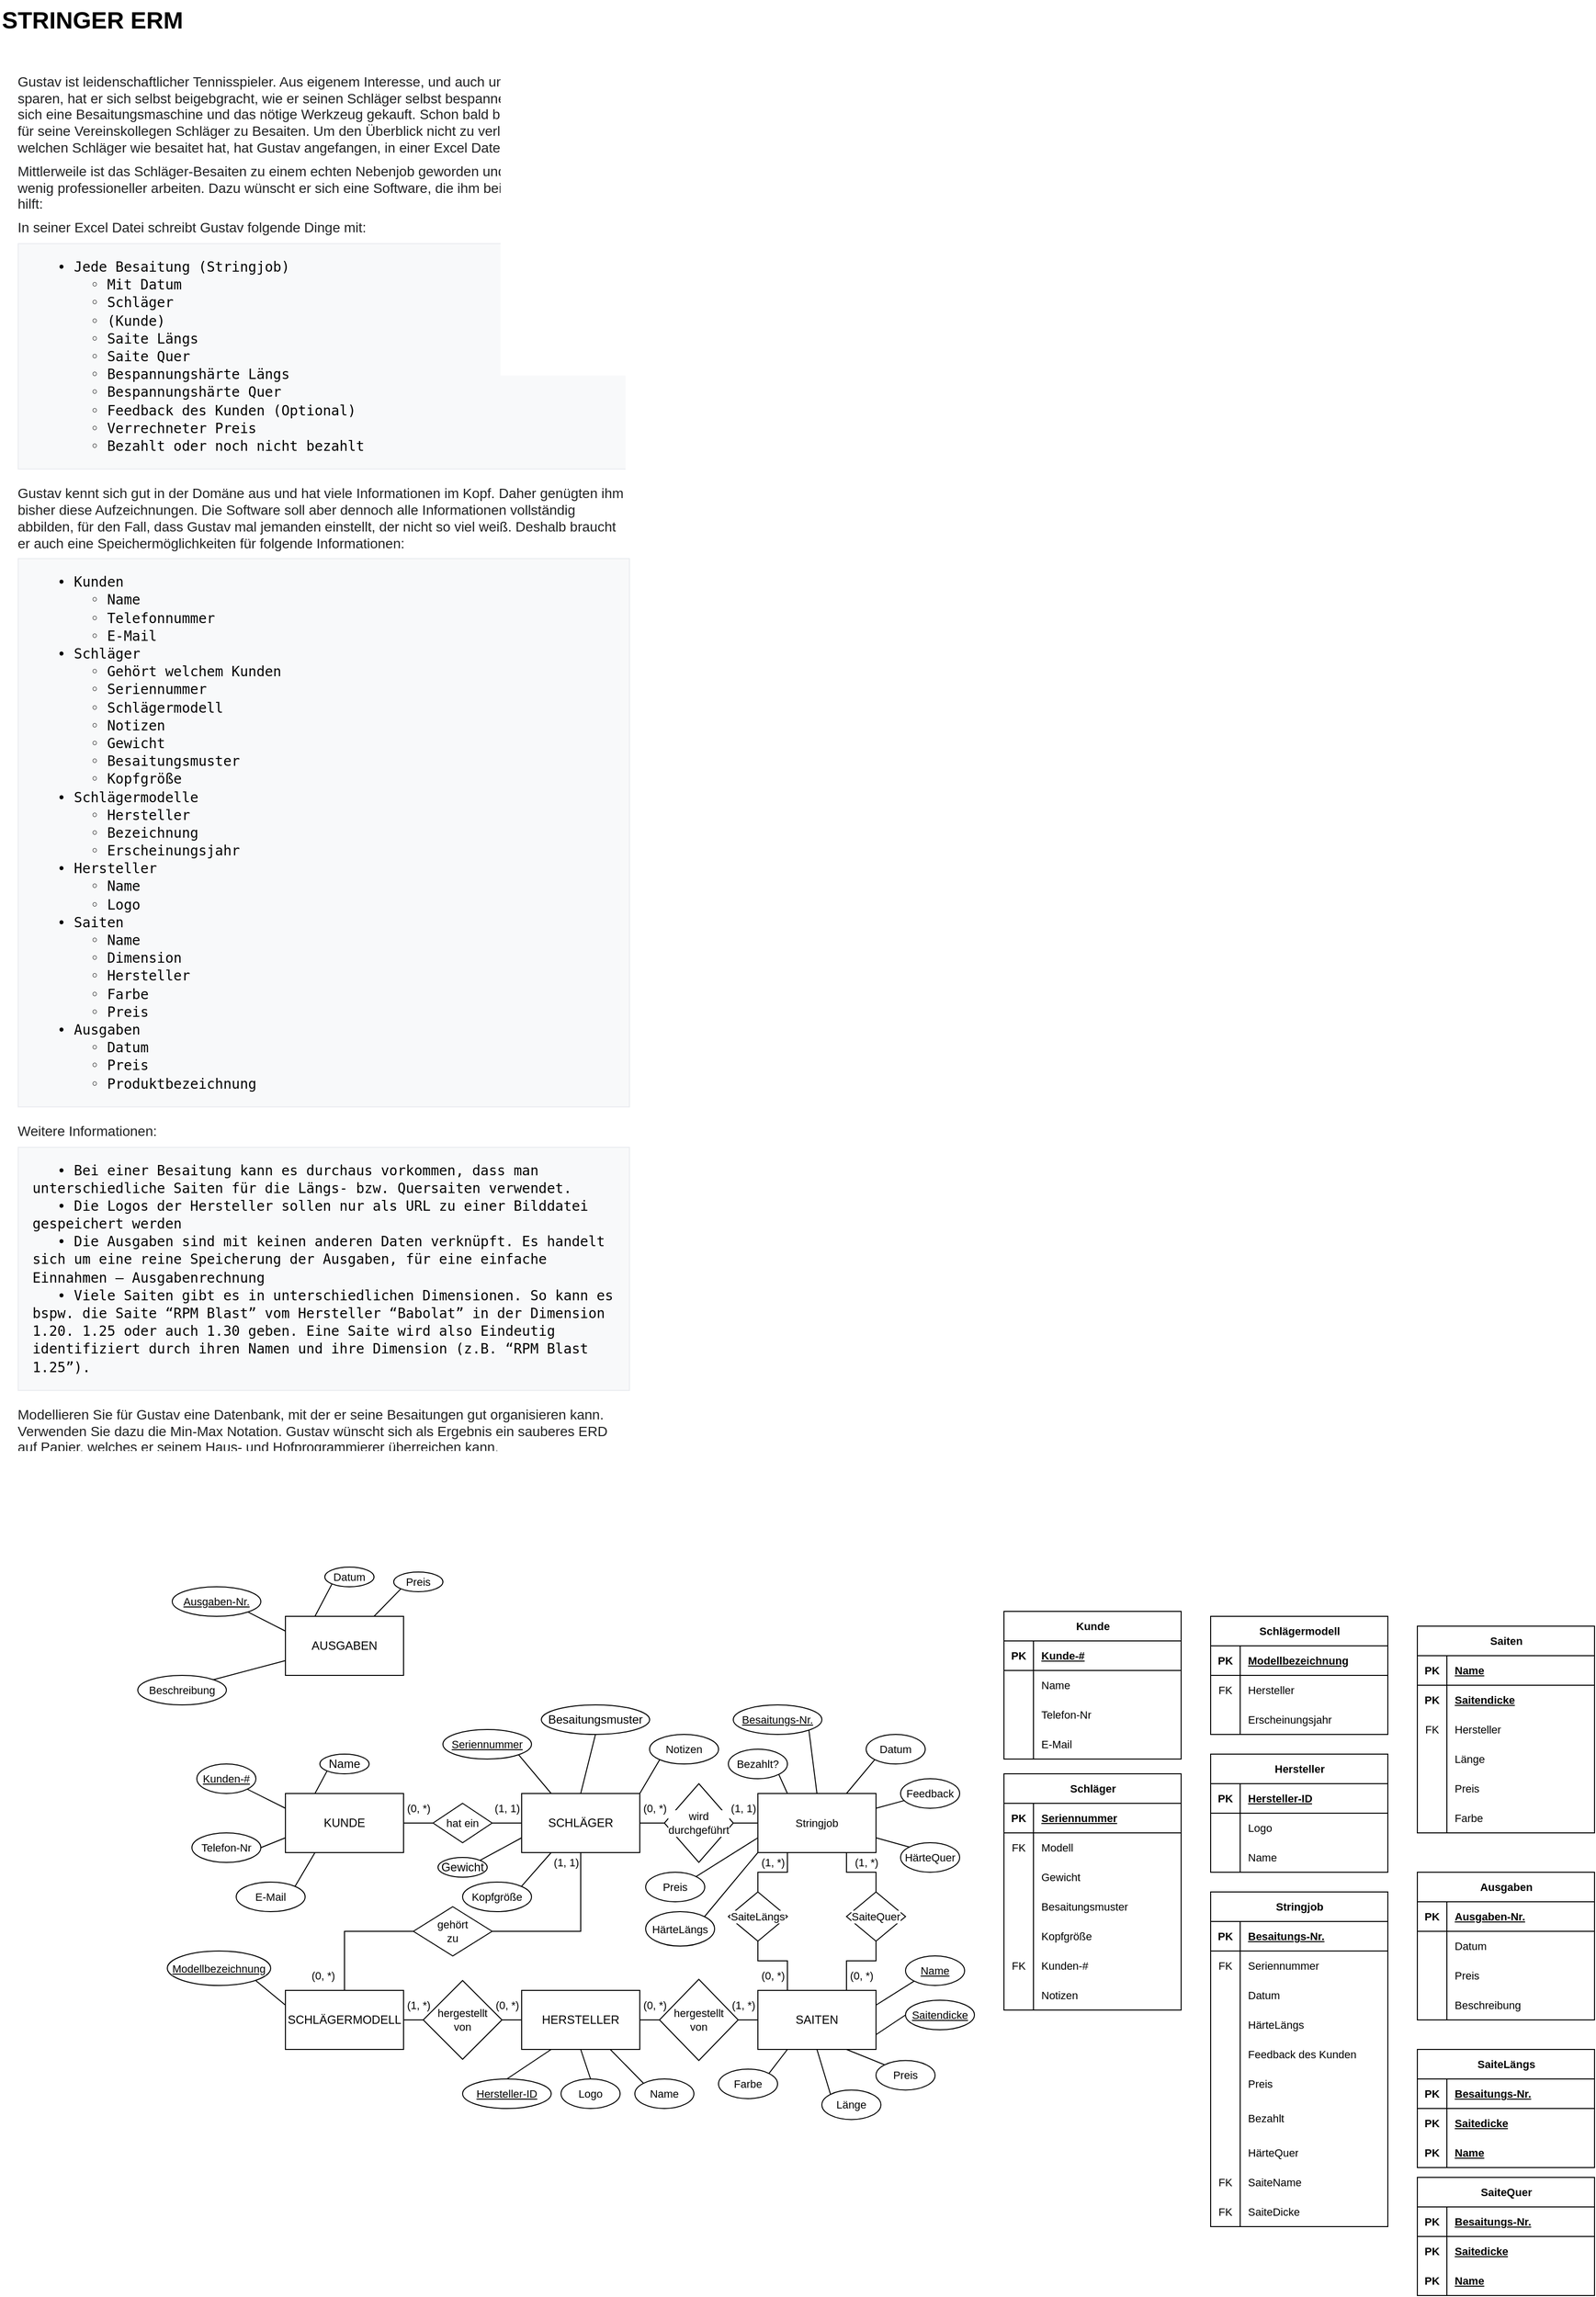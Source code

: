 <mxfile version="24.7.7">
  <diagram name="Seite-1" id="ijZx68QLBWRRkLDmMVue">
    <mxGraphModel dx="2838" dy="1820" grid="1" gridSize="10" guides="1" tooltips="1" connect="1" arrows="1" fold="1" page="1" pageScale="1" pageWidth="1654" pageHeight="1169" math="0" shadow="0">
      <root>
        <mxCell id="0" />
        <mxCell id="1" parent="0" />
        <mxCell id="lBwvXXVm8K2uGfDEL1Nn-1" value="&lt;h1 style=&quot;margin-top: 0px;&quot;&gt;STRINGER ERM&lt;/h1&gt;&lt;div style=&quot;box-sizing: border-box; position: relative; flex: 1 1 auto; padding: 1rem; color: rgb(33, 37, 41); font-family: Nunito, sans-serif; font-size: 14.4px;&quot; class=&quot;modal-body&quot;&gt;&lt;div style=&quot;box-sizing: border-box; margin-bottom: 0px;&quot; class=&quot;card-text&quot;&gt;&lt;p style=&quot;box-sizing: border-box; margin: 0.5em 0px; color: rgb(32, 33, 34); font-family: sans-serif; font-size: 14px;&quot;&gt;Gustav ist leidenschaftlicher Tennisspieler. Aus eigenem Interesse, und auch um ein wenig Geld zu sparen, hat er sich selbst beigebgracht, wie er seinen Schläger selbst bespannen kann. Dazu hat er sich eine Besaitungsmaschine und das nötige Werkzeug gekauft. Schon bald begann Gustav auch für seine Vereinskollegen Schläger zu Besaiten. Um den Überblick nicht zu verlieren, wem er welchen Schläger wie besaitet hat, hat Gustav angefangen, in einer Excel Datei mitzuschreiben.&lt;/p&gt;&lt;p style=&quot;box-sizing: border-box; margin: 0.5em 0px; color: rgb(32, 33, 34); font-family: sans-serif; font-size: 14px;&quot;&gt;Mittlerweile ist das Schläger-Besaiten zu einem echten Nebenjob geworden und Gustav möchte ein wenig professioneller arbeiten. Dazu wünscht er sich eine Software, die ihm bei der Organisation hilft:&lt;/p&gt;&lt;p style=&quot;box-sizing: border-box; margin: 0.5em 0px; color: rgb(32, 33, 34); font-family: sans-serif; font-size: 14px;&quot;&gt;In seiner Excel Datei schreibt Gustav folgende Dinge mit:&lt;/p&gt;&lt;pre style=&quot;box-sizing: border-box; font-family: monospace, monospace; font-size: 14px; direction: ltr; unicode-bidi: bidi-override; margin-top: 0px; margin-bottom: 1rem; overflow: hidden auto; line-height: 1.3; background-color: rgb(248, 249, 250); color: rgb(0, 0, 0); border: 1px solid rgb(234, 236, 240); padding: 1em; text-wrap: wrap; overflow-wrap: break-word;&quot;&gt;   • Jede Besaitung (Stringjob)&lt;br&gt;       ◦ Mit Datum&lt;br&gt;       ◦ Schläger&lt;br&gt;       ◦ (Kunde)&lt;br&gt;       ◦ Saite Längs&lt;br&gt;       ◦ Saite Quer&lt;br&gt;       ◦ Bespannungshärte Längs&lt;br&gt;       ◦ Bespannungshärte Quer&lt;br&gt;       ◦ Feedback des Kunden (Optional)&lt;br&gt;       ◦ Verrechneter Preis&lt;br&gt;       ◦ Bezahlt oder noch nicht bezahlt&lt;br&gt;&lt;/pre&gt;&lt;p style=&quot;box-sizing: border-box; margin: 0.5em 0px; color: rgb(32, 33, 34); font-family: sans-serif; font-size: 14px;&quot;&gt;Gustav kennt sich gut in der Domäne aus und hat viele Informationen im Kopf. Daher genügten ihm bisher diese Aufzeichnungen. Die Software soll aber dennoch alle Informationen vollständig abbilden, für den Fall, dass Gustav mal jemanden einstellt, der nicht so viel weiß. Deshalb braucht er auch eine Speichermöglichkeiten für folgende Informationen:&lt;/p&gt;&lt;pre style=&quot;box-sizing: border-box; font-family: monospace, monospace; font-size: 14px; direction: ltr; unicode-bidi: bidi-override; margin-top: 0px; margin-bottom: 1rem; overflow: hidden auto; line-height: 1.3; background-color: rgb(248, 249, 250); color: rgb(0, 0, 0); border: 1px solid rgb(234, 236, 240); padding: 1em; text-wrap: wrap; overflow-wrap: break-word;&quot;&gt;   • Kunden&lt;br&gt;       ◦ Name&lt;br&gt;       ◦ Telefonnummer&lt;br&gt;       ◦ E-Mail&lt;br&gt;   • Schläger&lt;br&gt;       ◦ Gehört welchem Kunden&lt;br&gt;       ◦ Seriennummer&lt;br&gt;       ◦ Schlägermodell&lt;br&gt;       ◦ Notizen&lt;br&gt;       ◦ Gewicht&lt;br&gt;       ◦ Besaitungsmuster&lt;br&gt;       ◦ Kopfgröße&lt;br&gt;   • Schlägermodelle&lt;br&gt;       ◦ Hersteller&lt;br&gt;       ◦ Bezeichnung&lt;br&gt;       ◦ Erscheinungsjahr&lt;br&gt;   • Hersteller&lt;br&gt;       ◦ Name&lt;br&gt;       ◦ Logo&lt;br&gt;   • Saiten&lt;br&gt;       ◦ Name&lt;br&gt;       ◦ Dimension&lt;br&gt;       ◦ Hersteller&lt;br&gt;       ◦ Farbe&lt;br&gt;       ◦ Preis&lt;br&gt;   • Ausgaben&lt;br&gt;       ◦ Datum&lt;br&gt;       ◦ Preis&lt;br&gt;       ◦ Produktbezeichnung&lt;br&gt;&lt;/pre&gt;&lt;p style=&quot;box-sizing: border-box; margin: 0.5em 0px; color: rgb(32, 33, 34); font-family: sans-serif; font-size: 14px;&quot;&gt;Weitere Informationen:&lt;/p&gt;&lt;pre style=&quot;box-sizing: border-box; font-family: monospace, monospace; font-size: 14px; direction: ltr; unicode-bidi: bidi-override; margin-top: 0px; margin-bottom: 1rem; overflow: hidden auto; line-height: 1.3; background-color: rgb(248, 249, 250); color: rgb(0, 0, 0); border: 1px solid rgb(234, 236, 240); padding: 1em; text-wrap: wrap; overflow-wrap: break-word;&quot;&gt;   • Bei einer Besaitung kann es durchaus vorkommen, dass man unterschiedliche Saiten für die Längs- bzw. Quersaiten verwendet. &lt;br&gt;   • Die Logos der Hersteller sollen nur als URL zu einer Bilddatei gespeichert werden&lt;br&gt;   • Die Ausgaben sind mit keinen anderen Daten verknüpft. Es handelt sich um eine reine Speicherung der Ausgaben, für eine einfache Einnahmen – Ausgabenrechnung&lt;br&gt;   • Viele Saiten gibt es in unterschiedlichen Dimensionen. So kann es bspw. die Saite “RPM Blast” vom Hersteller “Babolat” in der Dimension 1.20. 1.25 oder auch 1.30 geben. Eine Saite wird also Eindeutig identifiziert durch ihren Namen und ihre Dimension (z.B. “RPM Blast 1.25”).&lt;br&gt;&lt;/pre&gt;&lt;p style=&quot;box-sizing: border-box; margin: 0.5em 0px; color: rgb(32, 33, 34); font-family: sans-serif; font-size: 14px;&quot;&gt;Modellieren Sie für Gustav eine Datenbank, mit der er seine Besaitungen gut organisieren kann. Verwenden Sie dazu die Min-Max Notation. Gustav wünscht sich als Ergebnis ein sauberes ERD auf Papier, welches er seinem Haus- und Hofprogrammierer überreichen kann.&lt;/p&gt;&lt;/div&gt;&lt;/div&gt;" style="text;html=1;whiteSpace=wrap;overflow=hidden;rounded=0;" parent="1" vertex="1">
          <mxGeometry x="-1650" y="-302" width="656" height="1471" as="geometry" />
        </mxCell>
        <mxCell id="lBwvXXVm8K2uGfDEL1Nn-17" style="edgeStyle=none;shape=connector;rounded=0;orthogonalLoop=1;jettySize=auto;html=1;exitX=1;exitY=0.5;exitDx=0;exitDy=0;entryX=0;entryY=0.5;entryDx=0;entryDy=0;strokeColor=default;align=center;verticalAlign=middle;fontFamily=Helvetica;fontSize=11;fontColor=default;labelBackgroundColor=default;endArrow=none;" parent="1" source="lBwvXXVm8K2uGfDEL1Nn-2" target="lBwvXXVm8K2uGfDEL1Nn-16" edge="1">
          <mxGeometry relative="1" as="geometry">
            <mxPoint x="-1230" y="1550" as="targetPoint" />
          </mxGeometry>
        </mxCell>
        <mxCell id="lBwvXXVm8K2uGfDEL1Nn-2" value="KUNDE" style="rounded=0;whiteSpace=wrap;html=1;" parent="1" vertex="1">
          <mxGeometry x="-1360" y="1520" width="120" height="60" as="geometry" />
        </mxCell>
        <mxCell id="lBwvXXVm8K2uGfDEL1Nn-222" style="edgeStyle=none;shape=connector;rounded=0;orthogonalLoop=1;jettySize=auto;html=1;exitX=0;exitY=0.75;exitDx=0;exitDy=0;entryX=1;entryY=0;entryDx=0;entryDy=0;strokeColor=default;align=center;verticalAlign=middle;fontFamily=Helvetica;fontSize=11;fontColor=default;labelBackgroundColor=default;endArrow=none;" parent="1" source="lBwvXXVm8K2uGfDEL1Nn-3" target="lBwvXXVm8K2uGfDEL1Nn-215" edge="1">
          <mxGeometry relative="1" as="geometry" />
        </mxCell>
        <mxCell id="lBwvXXVm8K2uGfDEL1Nn-224" style="edgeStyle=none;shape=connector;rounded=0;orthogonalLoop=1;jettySize=auto;html=1;exitX=0.25;exitY=1;exitDx=0;exitDy=0;entryX=1;entryY=0;entryDx=0;entryDy=0;strokeColor=default;align=center;verticalAlign=middle;fontFamily=Helvetica;fontSize=11;fontColor=default;labelBackgroundColor=default;endArrow=none;" parent="1" source="lBwvXXVm8K2uGfDEL1Nn-3" target="lBwvXXVm8K2uGfDEL1Nn-217" edge="1">
          <mxGeometry relative="1" as="geometry" />
        </mxCell>
        <mxCell id="lBwvXXVm8K2uGfDEL1Nn-226" style="edgeStyle=none;shape=connector;rounded=0;orthogonalLoop=1;jettySize=auto;html=1;exitX=0.5;exitY=0;exitDx=0;exitDy=0;entryX=0.5;entryY=1;entryDx=0;entryDy=0;strokeColor=default;align=center;verticalAlign=middle;fontFamily=Helvetica;fontSize=11;fontColor=default;labelBackgroundColor=default;endArrow=none;" parent="1" source="lBwvXXVm8K2uGfDEL1Nn-3" target="lBwvXXVm8K2uGfDEL1Nn-216" edge="1">
          <mxGeometry relative="1" as="geometry" />
        </mxCell>
        <mxCell id="lBwvXXVm8K2uGfDEL1Nn-3" value="SCHLÄGER" style="rounded=0;whiteSpace=wrap;html=1;" parent="1" vertex="1">
          <mxGeometry x="-1120" y="1520" width="120" height="60" as="geometry" />
        </mxCell>
        <mxCell id="lBwvXXVm8K2uGfDEL1Nn-231" style="edgeStyle=none;shape=connector;rounded=0;orthogonalLoop=1;jettySize=auto;html=1;exitX=0;exitY=0.25;exitDx=0;exitDy=0;entryX=1;entryY=1;entryDx=0;entryDy=0;strokeColor=default;align=center;verticalAlign=middle;fontFamily=Helvetica;fontSize=11;fontColor=default;labelBackgroundColor=default;endArrow=none;" parent="1" source="lBwvXXVm8K2uGfDEL1Nn-4" target="lBwvXXVm8K2uGfDEL1Nn-230" edge="1">
          <mxGeometry relative="1" as="geometry" />
        </mxCell>
        <mxCell id="lBwvXXVm8K2uGfDEL1Nn-4" value="SCHLÄGERMODELL" style="rounded=0;whiteSpace=wrap;html=1;" parent="1" vertex="1">
          <mxGeometry x="-1360" y="1720" width="120" height="60" as="geometry" />
        </mxCell>
        <mxCell id="lBwvXXVm8K2uGfDEL1Nn-234" style="edgeStyle=none;shape=connector;rounded=0;orthogonalLoop=1;jettySize=auto;html=1;exitX=0.25;exitY=1;exitDx=0;exitDy=0;entryX=0.5;entryY=0;entryDx=0;entryDy=0;strokeColor=default;align=center;verticalAlign=middle;fontFamily=Helvetica;fontSize=11;fontColor=default;labelBackgroundColor=default;endArrow=none;" parent="1" source="lBwvXXVm8K2uGfDEL1Nn-5" target="lBwvXXVm8K2uGfDEL1Nn-232" edge="1">
          <mxGeometry relative="1" as="geometry" />
        </mxCell>
        <mxCell id="lBwvXXVm8K2uGfDEL1Nn-235" style="edgeStyle=none;shape=connector;rounded=0;orthogonalLoop=1;jettySize=auto;html=1;exitX=0.5;exitY=1;exitDx=0;exitDy=0;entryX=0.5;entryY=0;entryDx=0;entryDy=0;strokeColor=default;align=center;verticalAlign=middle;fontFamily=Helvetica;fontSize=11;fontColor=default;labelBackgroundColor=default;endArrow=none;" parent="1" source="lBwvXXVm8K2uGfDEL1Nn-5" target="lBwvXXVm8K2uGfDEL1Nn-233" edge="1">
          <mxGeometry relative="1" as="geometry" />
        </mxCell>
        <mxCell id="lBwvXXVm8K2uGfDEL1Nn-237" style="edgeStyle=none;shape=connector;rounded=0;orthogonalLoop=1;jettySize=auto;html=1;exitX=0.75;exitY=1;exitDx=0;exitDy=0;entryX=0;entryY=0;entryDx=0;entryDy=0;strokeColor=default;align=center;verticalAlign=middle;fontFamily=Helvetica;fontSize=11;fontColor=default;labelBackgroundColor=default;endArrow=none;" parent="1" source="lBwvXXVm8K2uGfDEL1Nn-5" target="lBwvXXVm8K2uGfDEL1Nn-236" edge="1">
          <mxGeometry relative="1" as="geometry" />
        </mxCell>
        <mxCell id="lBwvXXVm8K2uGfDEL1Nn-5" value="HERSTELLER" style="rounded=0;whiteSpace=wrap;html=1;" parent="1" vertex="1">
          <mxGeometry x="-1120" y="1720" width="120" height="60" as="geometry" />
        </mxCell>
        <mxCell id="lBwvXXVm8K2uGfDEL1Nn-271" style="edgeStyle=none;shape=connector;rounded=0;orthogonalLoop=1;jettySize=auto;html=1;exitX=1;exitY=0.75;exitDx=0;exitDy=0;entryX=0;entryY=0.5;entryDx=0;entryDy=0;strokeColor=default;align=center;verticalAlign=middle;fontFamily=Helvetica;fontSize=11;fontColor=default;labelBackgroundColor=default;endArrow=none;" parent="1" source="lBwvXXVm8K2uGfDEL1Nn-6" target="lBwvXXVm8K2uGfDEL1Nn-270" edge="1">
          <mxGeometry relative="1" as="geometry" />
        </mxCell>
        <mxCell id="lBwvXXVm8K2uGfDEL1Nn-6" value="SAITEN" style="rounded=0;whiteSpace=wrap;html=1;" parent="1" vertex="1">
          <mxGeometry x="-880" y="1720" width="120" height="60" as="geometry" />
        </mxCell>
        <mxCell id="lBwvXXVm8K2uGfDEL1Nn-7" value="AUSGABEN" style="rounded=0;whiteSpace=wrap;html=1;" parent="1" vertex="1">
          <mxGeometry x="-1360" y="1340" width="120" height="60" as="geometry" />
        </mxCell>
        <mxCell id="lBwvXXVm8K2uGfDEL1Nn-8" value="Name" style="ellipse;whiteSpace=wrap;html=1;" parent="1" vertex="1">
          <mxGeometry x="-1325" y="1480" width="50" height="20" as="geometry" />
        </mxCell>
        <mxCell id="lBwvXXVm8K2uGfDEL1Nn-9" value="" style="endArrow=none;html=1;rounded=0;entryX=0;entryY=1;entryDx=0;entryDy=0;exitX=0.25;exitY=0;exitDx=0;exitDy=0;" parent="1" source="lBwvXXVm8K2uGfDEL1Nn-2" target="lBwvXXVm8K2uGfDEL1Nn-8" edge="1">
          <mxGeometry width="50" height="50" relative="1" as="geometry">
            <mxPoint x="-1490" y="1590" as="sourcePoint" />
            <mxPoint x="-1440" y="1540" as="targetPoint" />
          </mxGeometry>
        </mxCell>
        <mxCell id="lBwvXXVm8K2uGfDEL1Nn-11" style="edgeStyle=none;shape=connector;rounded=0;orthogonalLoop=1;jettySize=auto;html=1;exitX=1;exitY=1;exitDx=0;exitDy=0;entryX=0;entryY=0.25;entryDx=0;entryDy=0;strokeColor=default;align=center;verticalAlign=middle;fontFamily=Helvetica;fontSize=11;fontColor=default;labelBackgroundColor=default;endArrow=none;" parent="1" source="lBwvXXVm8K2uGfDEL1Nn-10" target="lBwvXXVm8K2uGfDEL1Nn-2" edge="1">
          <mxGeometry relative="1" as="geometry" />
        </mxCell>
        <mxCell id="lBwvXXVm8K2uGfDEL1Nn-10" value="&lt;u&gt;Kunden-#&lt;/u&gt;" style="ellipse;whiteSpace=wrap;html=1;fontFamily=Helvetica;fontSize=11;fontColor=default;labelBackgroundColor=default;" parent="1" vertex="1">
          <mxGeometry x="-1450" y="1490" width="60" height="30" as="geometry" />
        </mxCell>
        <mxCell id="lBwvXXVm8K2uGfDEL1Nn-13" style="edgeStyle=none;shape=connector;rounded=0;orthogonalLoop=1;jettySize=auto;html=1;exitX=1;exitY=0.5;exitDx=0;exitDy=0;entryX=0;entryY=0.75;entryDx=0;entryDy=0;strokeColor=default;align=center;verticalAlign=middle;fontFamily=Helvetica;fontSize=11;fontColor=default;labelBackgroundColor=default;endArrow=none;" parent="1" source="lBwvXXVm8K2uGfDEL1Nn-12" target="lBwvXXVm8K2uGfDEL1Nn-2" edge="1">
          <mxGeometry relative="1" as="geometry" />
        </mxCell>
        <mxCell id="lBwvXXVm8K2uGfDEL1Nn-12" value="Telefon-Nr" style="ellipse;whiteSpace=wrap;html=1;strokeColor=default;align=center;verticalAlign=middle;fontFamily=Helvetica;fontSize=11;fontColor=default;labelBackgroundColor=default;fillColor=default;" parent="1" vertex="1">
          <mxGeometry x="-1455" y="1560" width="70" height="30" as="geometry" />
        </mxCell>
        <mxCell id="lBwvXXVm8K2uGfDEL1Nn-15" style="edgeStyle=none;shape=connector;rounded=0;orthogonalLoop=1;jettySize=auto;html=1;exitX=1;exitY=0;exitDx=0;exitDy=0;entryX=0.25;entryY=1;entryDx=0;entryDy=0;strokeColor=default;align=center;verticalAlign=middle;fontFamily=Helvetica;fontSize=11;fontColor=default;labelBackgroundColor=default;endArrow=none;" parent="1" source="lBwvXXVm8K2uGfDEL1Nn-14" target="lBwvXXVm8K2uGfDEL1Nn-2" edge="1">
          <mxGeometry relative="1" as="geometry" />
        </mxCell>
        <mxCell id="lBwvXXVm8K2uGfDEL1Nn-14" value="E-Mail" style="ellipse;whiteSpace=wrap;html=1;strokeColor=default;align=center;verticalAlign=middle;fontFamily=Helvetica;fontSize=11;fontColor=default;labelBackgroundColor=default;fillColor=default;" parent="1" vertex="1">
          <mxGeometry x="-1410" y="1610" width="70" height="30" as="geometry" />
        </mxCell>
        <mxCell id="lBwvXXVm8K2uGfDEL1Nn-18" style="edgeStyle=none;shape=connector;rounded=0;orthogonalLoop=1;jettySize=auto;html=1;exitX=1;exitY=0.5;exitDx=0;exitDy=0;entryX=0;entryY=0.5;entryDx=0;entryDy=0;strokeColor=default;align=center;verticalAlign=middle;fontFamily=Helvetica;fontSize=11;fontColor=default;labelBackgroundColor=default;endArrow=none;" parent="1" source="lBwvXXVm8K2uGfDEL1Nn-16" target="lBwvXXVm8K2uGfDEL1Nn-3" edge="1">
          <mxGeometry relative="1" as="geometry">
            <mxPoint x="-1140" y="1550" as="targetPoint" />
          </mxGeometry>
        </mxCell>
        <mxCell id="lBwvXXVm8K2uGfDEL1Nn-16" value="hat ein" style="rhombus;whiteSpace=wrap;html=1;strokeColor=default;align=center;verticalAlign=middle;fontFamily=Helvetica;fontSize=11;fontColor=default;labelBackgroundColor=default;fillColor=default;" parent="1" vertex="1">
          <mxGeometry x="-1210" y="1530" width="60" height="40" as="geometry" />
        </mxCell>
        <mxCell id="lBwvXXVm8K2uGfDEL1Nn-20" style="edgeStyle=none;shape=connector;rounded=0;orthogonalLoop=1;jettySize=auto;html=1;exitX=0;exitY=0.5;exitDx=0;exitDy=0;entryX=0.5;entryY=0;entryDx=0;entryDy=0;strokeColor=default;align=center;verticalAlign=middle;fontFamily=Helvetica;fontSize=11;fontColor=default;labelBackgroundColor=default;endArrow=none;" parent="1" source="lBwvXXVm8K2uGfDEL1Nn-19" target="lBwvXXVm8K2uGfDEL1Nn-4" edge="1">
          <mxGeometry relative="1" as="geometry">
            <mxPoint x="-1230" y="1680" as="sourcePoint" />
            <Array as="points">
              <mxPoint x="-1300" y="1660" />
            </Array>
          </mxGeometry>
        </mxCell>
        <mxCell id="lBwvXXVm8K2uGfDEL1Nn-27" style="edgeStyle=none;shape=connector;rounded=0;orthogonalLoop=1;jettySize=auto;html=1;exitX=1;exitY=0.5;exitDx=0;exitDy=0;entryX=0.5;entryY=1;entryDx=0;entryDy=0;strokeColor=default;align=center;verticalAlign=middle;fontFamily=Helvetica;fontSize=11;fontColor=default;labelBackgroundColor=default;endArrow=none;" parent="1" source="lBwvXXVm8K2uGfDEL1Nn-19" target="lBwvXXVm8K2uGfDEL1Nn-3" edge="1">
          <mxGeometry relative="1" as="geometry">
            <mxPoint x="-1110" y="1580" as="targetPoint" />
            <Array as="points">
              <mxPoint x="-1060" y="1660" />
            </Array>
          </mxGeometry>
        </mxCell>
        <mxCell id="lBwvXXVm8K2uGfDEL1Nn-19" value="gehört&lt;br&gt;zu" style="rhombus;whiteSpace=wrap;html=1;strokeColor=default;align=center;verticalAlign=middle;fontFamily=Helvetica;fontSize=11;fontColor=default;labelBackgroundColor=default;fillColor=default;" parent="1" vertex="1">
          <mxGeometry x="-1230" y="1635" width="80" height="50" as="geometry" />
        </mxCell>
        <mxCell id="lBwvXXVm8K2uGfDEL1Nn-22" style="edgeStyle=none;shape=connector;rounded=0;orthogonalLoop=1;jettySize=auto;html=1;exitX=1;exitY=0.5;exitDx=0;exitDy=0;entryX=0;entryY=0.5;entryDx=0;entryDy=0;strokeColor=default;align=center;verticalAlign=middle;fontFamily=Helvetica;fontSize=11;fontColor=default;labelBackgroundColor=default;endArrow=none;" parent="1" source="lBwvXXVm8K2uGfDEL1Nn-21" edge="1">
          <mxGeometry relative="1" as="geometry">
            <mxPoint x="-1140" y="1750" as="targetPoint" />
          </mxGeometry>
        </mxCell>
        <mxCell id="lBwvXXVm8K2uGfDEL1Nn-23" style="edgeStyle=none;shape=connector;rounded=0;orthogonalLoop=1;jettySize=auto;html=1;exitX=0;exitY=0.5;exitDx=0;exitDy=0;entryX=1;entryY=0.5;entryDx=0;entryDy=0;strokeColor=default;align=center;verticalAlign=middle;fontFamily=Helvetica;fontSize=11;fontColor=default;labelBackgroundColor=default;endArrow=none;" parent="1" target="lBwvXXVm8K2uGfDEL1Nn-4" edge="1">
          <mxGeometry relative="1" as="geometry">
            <mxPoint x="-1230" y="1750" as="sourcePoint" />
          </mxGeometry>
        </mxCell>
        <mxCell id="lBwvXXVm8K2uGfDEL1Nn-136" value="" style="edgeStyle=none;shape=connector;rounded=0;orthogonalLoop=1;jettySize=auto;html=1;strokeColor=default;align=center;verticalAlign=middle;fontFamily=Helvetica;fontSize=11;fontColor=default;labelBackgroundColor=default;endArrow=none;" parent="1" source="lBwvXXVm8K2uGfDEL1Nn-21" target="lBwvXXVm8K2uGfDEL1Nn-4" edge="1">
          <mxGeometry relative="1" as="geometry" />
        </mxCell>
        <mxCell id="lBwvXXVm8K2uGfDEL1Nn-137" value="" style="edgeStyle=none;shape=connector;rounded=0;orthogonalLoop=1;jettySize=auto;html=1;strokeColor=default;align=center;verticalAlign=middle;fontFamily=Helvetica;fontSize=11;fontColor=default;labelBackgroundColor=default;endArrow=none;" parent="1" source="lBwvXXVm8K2uGfDEL1Nn-21" target="lBwvXXVm8K2uGfDEL1Nn-5" edge="1">
          <mxGeometry relative="1" as="geometry" />
        </mxCell>
        <mxCell id="lBwvXXVm8K2uGfDEL1Nn-21" value="hergestellt&lt;br&gt;von" style="rhombus;whiteSpace=wrap;html=1;strokeColor=default;align=center;verticalAlign=middle;fontFamily=Helvetica;fontSize=11;fontColor=default;labelBackgroundColor=default;fillColor=default;" parent="1" vertex="1">
          <mxGeometry x="-1220" y="1710" width="80" height="80" as="geometry" />
        </mxCell>
        <mxCell id="lBwvXXVm8K2uGfDEL1Nn-25" style="edgeStyle=none;shape=connector;rounded=0;orthogonalLoop=1;jettySize=auto;html=1;exitX=1;exitY=0.5;exitDx=0;exitDy=0;entryX=0;entryY=0.5;entryDx=0;entryDy=0;strokeColor=default;align=center;verticalAlign=middle;fontFamily=Helvetica;fontSize=11;fontColor=default;labelBackgroundColor=default;endArrow=none;" parent="1" source="lBwvXXVm8K2uGfDEL1Nn-24" target="lBwvXXVm8K2uGfDEL1Nn-6" edge="1">
          <mxGeometry relative="1" as="geometry" />
        </mxCell>
        <mxCell id="lBwvXXVm8K2uGfDEL1Nn-26" style="edgeStyle=none;shape=connector;rounded=0;orthogonalLoop=1;jettySize=auto;html=1;exitX=0;exitY=0.5;exitDx=0;exitDy=0;entryX=1;entryY=0.5;entryDx=0;entryDy=0;strokeColor=default;align=center;verticalAlign=middle;fontFamily=Helvetica;fontSize=11;fontColor=default;labelBackgroundColor=default;endArrow=none;" parent="1" source="lBwvXXVm8K2uGfDEL1Nn-24" target="lBwvXXVm8K2uGfDEL1Nn-5" edge="1">
          <mxGeometry relative="1" as="geometry" />
        </mxCell>
        <mxCell id="lBwvXXVm8K2uGfDEL1Nn-24" value="hergestellt&lt;br&gt;von" style="rhombus;whiteSpace=wrap;html=1;strokeColor=default;align=center;verticalAlign=middle;fontFamily=Helvetica;fontSize=11;fontColor=default;labelBackgroundColor=default;fillColor=default;" parent="1" vertex="1">
          <mxGeometry x="-980" y="1708.75" width="80" height="82.5" as="geometry" />
        </mxCell>
        <mxCell id="lBwvXXVm8K2uGfDEL1Nn-34" value="Kunde" style="shape=table;startSize=30;container=1;collapsible=1;childLayout=tableLayout;fixedRows=1;rowLines=0;fontStyle=1;align=center;resizeLast=1;html=1;strokeColor=default;verticalAlign=middle;fontFamily=Helvetica;fontSize=11;fontColor=default;labelBackgroundColor=default;fillColor=default;" parent="1" vertex="1">
          <mxGeometry x="-630" y="1335" width="180" height="150" as="geometry" />
        </mxCell>
        <mxCell id="lBwvXXVm8K2uGfDEL1Nn-35" value="" style="shape=tableRow;horizontal=0;startSize=0;swimlaneHead=0;swimlaneBody=0;fillColor=none;collapsible=0;dropTarget=0;points=[[0,0.5],[1,0.5]];portConstraint=eastwest;top=0;left=0;right=0;bottom=1;strokeColor=default;align=center;verticalAlign=middle;fontFamily=Helvetica;fontSize=11;fontColor=default;labelBackgroundColor=default;" parent="lBwvXXVm8K2uGfDEL1Nn-34" vertex="1">
          <mxGeometry y="30" width="180" height="30" as="geometry" />
        </mxCell>
        <mxCell id="lBwvXXVm8K2uGfDEL1Nn-36" value="PK" style="shape=partialRectangle;connectable=0;fillColor=none;top=0;left=0;bottom=0;right=0;fontStyle=1;overflow=hidden;whiteSpace=wrap;html=1;strokeColor=default;align=center;verticalAlign=middle;fontFamily=Helvetica;fontSize=11;fontColor=default;labelBackgroundColor=default;" parent="lBwvXXVm8K2uGfDEL1Nn-35" vertex="1">
          <mxGeometry width="30" height="30" as="geometry">
            <mxRectangle width="30" height="30" as="alternateBounds" />
          </mxGeometry>
        </mxCell>
        <mxCell id="lBwvXXVm8K2uGfDEL1Nn-37" value="Kunde-#" style="shape=partialRectangle;connectable=0;fillColor=none;top=0;left=0;bottom=0;right=0;align=left;spacingLeft=6;fontStyle=5;overflow=hidden;whiteSpace=wrap;html=1;strokeColor=default;verticalAlign=middle;fontFamily=Helvetica;fontSize=11;fontColor=default;labelBackgroundColor=default;" parent="lBwvXXVm8K2uGfDEL1Nn-35" vertex="1">
          <mxGeometry x="30" width="150" height="30" as="geometry">
            <mxRectangle width="150" height="30" as="alternateBounds" />
          </mxGeometry>
        </mxCell>
        <mxCell id="lBwvXXVm8K2uGfDEL1Nn-38" value="" style="shape=tableRow;horizontal=0;startSize=0;swimlaneHead=0;swimlaneBody=0;fillColor=none;collapsible=0;dropTarget=0;points=[[0,0.5],[1,0.5]];portConstraint=eastwest;top=0;left=0;right=0;bottom=0;strokeColor=default;align=center;verticalAlign=middle;fontFamily=Helvetica;fontSize=11;fontColor=default;labelBackgroundColor=default;" parent="lBwvXXVm8K2uGfDEL1Nn-34" vertex="1">
          <mxGeometry y="60" width="180" height="30" as="geometry" />
        </mxCell>
        <mxCell id="lBwvXXVm8K2uGfDEL1Nn-39" value="" style="shape=partialRectangle;connectable=0;fillColor=none;top=0;left=0;bottom=0;right=0;editable=1;overflow=hidden;whiteSpace=wrap;html=1;strokeColor=default;align=center;verticalAlign=middle;fontFamily=Helvetica;fontSize=11;fontColor=default;labelBackgroundColor=default;" parent="lBwvXXVm8K2uGfDEL1Nn-38" vertex="1">
          <mxGeometry width="30" height="30" as="geometry">
            <mxRectangle width="30" height="30" as="alternateBounds" />
          </mxGeometry>
        </mxCell>
        <mxCell id="lBwvXXVm8K2uGfDEL1Nn-40" value="Name" style="shape=partialRectangle;connectable=0;fillColor=none;top=0;left=0;bottom=0;right=0;align=left;spacingLeft=6;overflow=hidden;whiteSpace=wrap;html=1;strokeColor=default;verticalAlign=middle;fontFamily=Helvetica;fontSize=11;fontColor=default;labelBackgroundColor=default;" parent="lBwvXXVm8K2uGfDEL1Nn-38" vertex="1">
          <mxGeometry x="30" width="150" height="30" as="geometry">
            <mxRectangle width="150" height="30" as="alternateBounds" />
          </mxGeometry>
        </mxCell>
        <mxCell id="lBwvXXVm8K2uGfDEL1Nn-41" value="" style="shape=tableRow;horizontal=0;startSize=0;swimlaneHead=0;swimlaneBody=0;fillColor=none;collapsible=0;dropTarget=0;points=[[0,0.5],[1,0.5]];portConstraint=eastwest;top=0;left=0;right=0;bottom=0;strokeColor=default;align=center;verticalAlign=middle;fontFamily=Helvetica;fontSize=11;fontColor=default;labelBackgroundColor=default;" parent="lBwvXXVm8K2uGfDEL1Nn-34" vertex="1">
          <mxGeometry y="90" width="180" height="30" as="geometry" />
        </mxCell>
        <mxCell id="lBwvXXVm8K2uGfDEL1Nn-42" value="" style="shape=partialRectangle;connectable=0;fillColor=none;top=0;left=0;bottom=0;right=0;editable=1;overflow=hidden;whiteSpace=wrap;html=1;strokeColor=default;align=center;verticalAlign=middle;fontFamily=Helvetica;fontSize=11;fontColor=default;labelBackgroundColor=default;" parent="lBwvXXVm8K2uGfDEL1Nn-41" vertex="1">
          <mxGeometry width="30" height="30" as="geometry">
            <mxRectangle width="30" height="30" as="alternateBounds" />
          </mxGeometry>
        </mxCell>
        <mxCell id="lBwvXXVm8K2uGfDEL1Nn-43" value="Telefon-Nr" style="shape=partialRectangle;connectable=0;fillColor=none;top=0;left=0;bottom=0;right=0;align=left;spacingLeft=6;overflow=hidden;whiteSpace=wrap;html=1;strokeColor=default;verticalAlign=middle;fontFamily=Helvetica;fontSize=11;fontColor=default;labelBackgroundColor=default;" parent="lBwvXXVm8K2uGfDEL1Nn-41" vertex="1">
          <mxGeometry x="30" width="150" height="30" as="geometry">
            <mxRectangle width="150" height="30" as="alternateBounds" />
          </mxGeometry>
        </mxCell>
        <mxCell id="lBwvXXVm8K2uGfDEL1Nn-44" value="" style="shape=tableRow;horizontal=0;startSize=0;swimlaneHead=0;swimlaneBody=0;fillColor=none;collapsible=0;dropTarget=0;points=[[0,0.5],[1,0.5]];portConstraint=eastwest;top=0;left=0;right=0;bottom=0;strokeColor=default;align=center;verticalAlign=middle;fontFamily=Helvetica;fontSize=11;fontColor=default;labelBackgroundColor=default;" parent="lBwvXXVm8K2uGfDEL1Nn-34" vertex="1">
          <mxGeometry y="120" width="180" height="30" as="geometry" />
        </mxCell>
        <mxCell id="lBwvXXVm8K2uGfDEL1Nn-45" value="" style="shape=partialRectangle;connectable=0;fillColor=none;top=0;left=0;bottom=0;right=0;editable=1;overflow=hidden;whiteSpace=wrap;html=1;strokeColor=default;align=center;verticalAlign=middle;fontFamily=Helvetica;fontSize=11;fontColor=default;labelBackgroundColor=default;" parent="lBwvXXVm8K2uGfDEL1Nn-44" vertex="1">
          <mxGeometry width="30" height="30" as="geometry">
            <mxRectangle width="30" height="30" as="alternateBounds" />
          </mxGeometry>
        </mxCell>
        <mxCell id="lBwvXXVm8K2uGfDEL1Nn-46" value="E-Mail" style="shape=partialRectangle;connectable=0;fillColor=none;top=0;left=0;bottom=0;right=0;align=left;spacingLeft=6;overflow=hidden;whiteSpace=wrap;html=1;strokeColor=default;verticalAlign=middle;fontFamily=Helvetica;fontSize=11;fontColor=default;labelBackgroundColor=default;" parent="lBwvXXVm8K2uGfDEL1Nn-44" vertex="1">
          <mxGeometry x="30" width="150" height="30" as="geometry">
            <mxRectangle width="150" height="30" as="alternateBounds" />
          </mxGeometry>
        </mxCell>
        <mxCell id="lBwvXXVm8K2uGfDEL1Nn-47" value="Schläger" style="shape=table;startSize=30;container=1;collapsible=1;childLayout=tableLayout;fixedRows=1;rowLines=0;fontStyle=1;align=center;resizeLast=1;html=1;strokeColor=default;verticalAlign=middle;fontFamily=Helvetica;fontSize=11;fontColor=default;labelBackgroundColor=default;fillColor=default;" parent="1" vertex="1">
          <mxGeometry x="-630" y="1500" width="180" height="240" as="geometry" />
        </mxCell>
        <mxCell id="lBwvXXVm8K2uGfDEL1Nn-48" value="" style="shape=tableRow;horizontal=0;startSize=0;swimlaneHead=0;swimlaneBody=0;fillColor=none;collapsible=0;dropTarget=0;points=[[0,0.5],[1,0.5]];portConstraint=eastwest;top=0;left=0;right=0;bottom=1;strokeColor=default;align=center;verticalAlign=middle;fontFamily=Helvetica;fontSize=11;fontColor=default;labelBackgroundColor=default;" parent="lBwvXXVm8K2uGfDEL1Nn-47" vertex="1">
          <mxGeometry y="30" width="180" height="30" as="geometry" />
        </mxCell>
        <mxCell id="lBwvXXVm8K2uGfDEL1Nn-49" value="PK" style="shape=partialRectangle;connectable=0;fillColor=none;top=0;left=0;bottom=0;right=0;fontStyle=1;overflow=hidden;whiteSpace=wrap;html=1;strokeColor=default;align=center;verticalAlign=middle;fontFamily=Helvetica;fontSize=11;fontColor=default;labelBackgroundColor=default;" parent="lBwvXXVm8K2uGfDEL1Nn-48" vertex="1">
          <mxGeometry width="30" height="30" as="geometry">
            <mxRectangle width="30" height="30" as="alternateBounds" />
          </mxGeometry>
        </mxCell>
        <mxCell id="lBwvXXVm8K2uGfDEL1Nn-50" value="Seriennummer" style="shape=partialRectangle;connectable=0;fillColor=none;top=0;left=0;bottom=0;right=0;align=left;spacingLeft=6;fontStyle=5;overflow=hidden;whiteSpace=wrap;html=1;strokeColor=default;verticalAlign=middle;fontFamily=Helvetica;fontSize=11;fontColor=default;labelBackgroundColor=default;" parent="lBwvXXVm8K2uGfDEL1Nn-48" vertex="1">
          <mxGeometry x="30" width="150" height="30" as="geometry">
            <mxRectangle width="150" height="30" as="alternateBounds" />
          </mxGeometry>
        </mxCell>
        <mxCell id="lBwvXXVm8K2uGfDEL1Nn-51" value="" style="shape=tableRow;horizontal=0;startSize=0;swimlaneHead=0;swimlaneBody=0;fillColor=none;collapsible=0;dropTarget=0;points=[[0,0.5],[1,0.5]];portConstraint=eastwest;top=0;left=0;right=0;bottom=0;strokeColor=default;align=center;verticalAlign=middle;fontFamily=Helvetica;fontSize=11;fontColor=default;labelBackgroundColor=default;" parent="lBwvXXVm8K2uGfDEL1Nn-47" vertex="1">
          <mxGeometry y="60" width="180" height="30" as="geometry" />
        </mxCell>
        <mxCell id="lBwvXXVm8K2uGfDEL1Nn-52" value="FK" style="shape=partialRectangle;connectable=0;fillColor=none;top=0;left=0;bottom=0;right=0;editable=1;overflow=hidden;whiteSpace=wrap;html=1;strokeColor=default;align=center;verticalAlign=middle;fontFamily=Helvetica;fontSize=11;fontColor=default;labelBackgroundColor=default;" parent="lBwvXXVm8K2uGfDEL1Nn-51" vertex="1">
          <mxGeometry width="30" height="30" as="geometry">
            <mxRectangle width="30" height="30" as="alternateBounds" />
          </mxGeometry>
        </mxCell>
        <mxCell id="lBwvXXVm8K2uGfDEL1Nn-53" value="Modell" style="shape=partialRectangle;connectable=0;fillColor=none;top=0;left=0;bottom=0;right=0;align=left;spacingLeft=6;overflow=hidden;whiteSpace=wrap;html=1;strokeColor=default;verticalAlign=middle;fontFamily=Helvetica;fontSize=11;fontColor=default;labelBackgroundColor=default;" parent="lBwvXXVm8K2uGfDEL1Nn-51" vertex="1">
          <mxGeometry x="30" width="150" height="30" as="geometry">
            <mxRectangle width="150" height="30" as="alternateBounds" />
          </mxGeometry>
        </mxCell>
        <mxCell id="lBwvXXVm8K2uGfDEL1Nn-54" value="" style="shape=tableRow;horizontal=0;startSize=0;swimlaneHead=0;swimlaneBody=0;fillColor=none;collapsible=0;dropTarget=0;points=[[0,0.5],[1,0.5]];portConstraint=eastwest;top=0;left=0;right=0;bottom=0;strokeColor=default;align=center;verticalAlign=middle;fontFamily=Helvetica;fontSize=11;fontColor=default;labelBackgroundColor=default;" parent="lBwvXXVm8K2uGfDEL1Nn-47" vertex="1">
          <mxGeometry y="90" width="180" height="30" as="geometry" />
        </mxCell>
        <mxCell id="lBwvXXVm8K2uGfDEL1Nn-55" value="" style="shape=partialRectangle;connectable=0;fillColor=none;top=0;left=0;bottom=0;right=0;editable=1;overflow=hidden;whiteSpace=wrap;html=1;strokeColor=default;align=center;verticalAlign=middle;fontFamily=Helvetica;fontSize=11;fontColor=default;labelBackgroundColor=default;" parent="lBwvXXVm8K2uGfDEL1Nn-54" vertex="1">
          <mxGeometry width="30" height="30" as="geometry">
            <mxRectangle width="30" height="30" as="alternateBounds" />
          </mxGeometry>
        </mxCell>
        <mxCell id="lBwvXXVm8K2uGfDEL1Nn-56" value="Gewicht" style="shape=partialRectangle;connectable=0;fillColor=none;top=0;left=0;bottom=0;right=0;align=left;spacingLeft=6;overflow=hidden;whiteSpace=wrap;html=1;strokeColor=default;verticalAlign=middle;fontFamily=Helvetica;fontSize=11;fontColor=default;labelBackgroundColor=default;" parent="lBwvXXVm8K2uGfDEL1Nn-54" vertex="1">
          <mxGeometry x="30" width="150" height="30" as="geometry">
            <mxRectangle width="150" height="30" as="alternateBounds" />
          </mxGeometry>
        </mxCell>
        <mxCell id="lBwvXXVm8K2uGfDEL1Nn-57" value="" style="shape=tableRow;horizontal=0;startSize=0;swimlaneHead=0;swimlaneBody=0;fillColor=none;collapsible=0;dropTarget=0;points=[[0,0.5],[1,0.5]];portConstraint=eastwest;top=0;left=0;right=0;bottom=0;strokeColor=default;align=center;verticalAlign=middle;fontFamily=Helvetica;fontSize=11;fontColor=default;labelBackgroundColor=default;" parent="lBwvXXVm8K2uGfDEL1Nn-47" vertex="1">
          <mxGeometry y="120" width="180" height="30" as="geometry" />
        </mxCell>
        <mxCell id="lBwvXXVm8K2uGfDEL1Nn-58" value="" style="shape=partialRectangle;connectable=0;fillColor=none;top=0;left=0;bottom=0;right=0;editable=1;overflow=hidden;whiteSpace=wrap;html=1;strokeColor=default;align=center;verticalAlign=middle;fontFamily=Helvetica;fontSize=11;fontColor=default;labelBackgroundColor=default;" parent="lBwvXXVm8K2uGfDEL1Nn-57" vertex="1">
          <mxGeometry width="30" height="30" as="geometry">
            <mxRectangle width="30" height="30" as="alternateBounds" />
          </mxGeometry>
        </mxCell>
        <mxCell id="lBwvXXVm8K2uGfDEL1Nn-59" value="Besaitungsmuster" style="shape=partialRectangle;connectable=0;fillColor=none;top=0;left=0;bottom=0;right=0;align=left;spacingLeft=6;overflow=hidden;whiteSpace=wrap;html=1;strokeColor=default;verticalAlign=middle;fontFamily=Helvetica;fontSize=11;fontColor=default;labelBackgroundColor=default;" parent="lBwvXXVm8K2uGfDEL1Nn-57" vertex="1">
          <mxGeometry x="30" width="150" height="30" as="geometry">
            <mxRectangle width="150" height="30" as="alternateBounds" />
          </mxGeometry>
        </mxCell>
        <mxCell id="lBwvXXVm8K2uGfDEL1Nn-60" value="" style="shape=tableRow;horizontal=0;startSize=0;swimlaneHead=0;swimlaneBody=0;fillColor=none;collapsible=0;dropTarget=0;points=[[0,0.5],[1,0.5]];portConstraint=eastwest;top=0;left=0;right=0;bottom=0;strokeColor=default;align=center;verticalAlign=middle;fontFamily=Helvetica;fontSize=11;fontColor=default;labelBackgroundColor=default;" parent="lBwvXXVm8K2uGfDEL1Nn-47" vertex="1">
          <mxGeometry y="150" width="180" height="30" as="geometry" />
        </mxCell>
        <mxCell id="lBwvXXVm8K2uGfDEL1Nn-61" value="" style="shape=partialRectangle;connectable=0;fillColor=none;top=0;left=0;bottom=0;right=0;editable=1;overflow=hidden;whiteSpace=wrap;html=1;strokeColor=default;align=center;verticalAlign=middle;fontFamily=Helvetica;fontSize=11;fontColor=default;labelBackgroundColor=default;" parent="lBwvXXVm8K2uGfDEL1Nn-60" vertex="1">
          <mxGeometry width="30" height="30" as="geometry">
            <mxRectangle width="30" height="30" as="alternateBounds" />
          </mxGeometry>
        </mxCell>
        <mxCell id="lBwvXXVm8K2uGfDEL1Nn-62" value="Kopfgröße" style="shape=partialRectangle;connectable=0;fillColor=none;top=0;left=0;bottom=0;right=0;align=left;spacingLeft=6;overflow=hidden;whiteSpace=wrap;html=1;strokeColor=default;verticalAlign=middle;fontFamily=Helvetica;fontSize=11;fontColor=default;labelBackgroundColor=default;" parent="lBwvXXVm8K2uGfDEL1Nn-60" vertex="1">
          <mxGeometry x="30" width="150" height="30" as="geometry">
            <mxRectangle width="150" height="30" as="alternateBounds" />
          </mxGeometry>
        </mxCell>
        <mxCell id="lBwvXXVm8K2uGfDEL1Nn-63" value="" style="shape=tableRow;horizontal=0;startSize=0;swimlaneHead=0;swimlaneBody=0;fillColor=none;collapsible=0;dropTarget=0;points=[[0,0.5],[1,0.5]];portConstraint=eastwest;top=0;left=0;right=0;bottom=0;strokeColor=default;align=center;verticalAlign=middle;fontFamily=Helvetica;fontSize=11;fontColor=default;labelBackgroundColor=default;" parent="lBwvXXVm8K2uGfDEL1Nn-47" vertex="1">
          <mxGeometry y="180" width="180" height="30" as="geometry" />
        </mxCell>
        <mxCell id="lBwvXXVm8K2uGfDEL1Nn-64" value="FK" style="shape=partialRectangle;connectable=0;fillColor=none;top=0;left=0;bottom=0;right=0;editable=1;overflow=hidden;whiteSpace=wrap;html=1;strokeColor=default;align=center;verticalAlign=middle;fontFamily=Helvetica;fontSize=11;fontColor=default;labelBackgroundColor=default;" parent="lBwvXXVm8K2uGfDEL1Nn-63" vertex="1">
          <mxGeometry width="30" height="30" as="geometry">
            <mxRectangle width="30" height="30" as="alternateBounds" />
          </mxGeometry>
        </mxCell>
        <mxCell id="lBwvXXVm8K2uGfDEL1Nn-65" value="Kunden-#" style="shape=partialRectangle;connectable=0;fillColor=none;top=0;left=0;bottom=0;right=0;align=left;spacingLeft=6;overflow=hidden;whiteSpace=wrap;html=1;strokeColor=default;verticalAlign=middle;fontFamily=Helvetica;fontSize=11;fontColor=default;labelBackgroundColor=default;" parent="lBwvXXVm8K2uGfDEL1Nn-63" vertex="1">
          <mxGeometry x="30" width="150" height="30" as="geometry">
            <mxRectangle width="150" height="30" as="alternateBounds" />
          </mxGeometry>
        </mxCell>
        <mxCell id="lBwvXXVm8K2uGfDEL1Nn-66" value="" style="shape=tableRow;horizontal=0;startSize=0;swimlaneHead=0;swimlaneBody=0;fillColor=none;collapsible=0;dropTarget=0;points=[[0,0.5],[1,0.5]];portConstraint=eastwest;top=0;left=0;right=0;bottom=0;strokeColor=default;align=center;verticalAlign=middle;fontFamily=Helvetica;fontSize=11;fontColor=default;labelBackgroundColor=default;" parent="lBwvXXVm8K2uGfDEL1Nn-47" vertex="1">
          <mxGeometry y="210" width="180" height="30" as="geometry" />
        </mxCell>
        <mxCell id="lBwvXXVm8K2uGfDEL1Nn-67" value="" style="shape=partialRectangle;connectable=0;fillColor=none;top=0;left=0;bottom=0;right=0;editable=1;overflow=hidden;whiteSpace=wrap;html=1;strokeColor=default;align=center;verticalAlign=middle;fontFamily=Helvetica;fontSize=11;fontColor=default;labelBackgroundColor=default;" parent="lBwvXXVm8K2uGfDEL1Nn-66" vertex="1">
          <mxGeometry width="30" height="30" as="geometry">
            <mxRectangle width="30" height="30" as="alternateBounds" />
          </mxGeometry>
        </mxCell>
        <mxCell id="lBwvXXVm8K2uGfDEL1Nn-68" value="Notizen" style="shape=partialRectangle;connectable=0;fillColor=none;top=0;left=0;bottom=0;right=0;align=left;spacingLeft=6;overflow=hidden;whiteSpace=wrap;html=1;strokeColor=default;verticalAlign=middle;fontFamily=Helvetica;fontSize=11;fontColor=default;labelBackgroundColor=default;" parent="lBwvXXVm8K2uGfDEL1Nn-66" vertex="1">
          <mxGeometry x="30" width="150" height="30" as="geometry">
            <mxRectangle width="150" height="30" as="alternateBounds" />
          </mxGeometry>
        </mxCell>
        <mxCell id="lBwvXXVm8K2uGfDEL1Nn-69" value="Schlägermodell" style="shape=table;startSize=30;container=1;collapsible=1;childLayout=tableLayout;fixedRows=1;rowLines=0;fontStyle=1;align=center;resizeLast=1;html=1;strokeColor=default;verticalAlign=middle;fontFamily=Helvetica;fontSize=11;fontColor=default;labelBackgroundColor=default;fillColor=default;" parent="1" vertex="1">
          <mxGeometry x="-420" y="1340" width="180" height="120" as="geometry" />
        </mxCell>
        <mxCell id="lBwvXXVm8K2uGfDEL1Nn-70" value="" style="shape=tableRow;horizontal=0;startSize=0;swimlaneHead=0;swimlaneBody=0;fillColor=none;collapsible=0;dropTarget=0;points=[[0,0.5],[1,0.5]];portConstraint=eastwest;top=0;left=0;right=0;bottom=1;strokeColor=default;align=center;verticalAlign=middle;fontFamily=Helvetica;fontSize=11;fontColor=default;labelBackgroundColor=default;" parent="lBwvXXVm8K2uGfDEL1Nn-69" vertex="1">
          <mxGeometry y="30" width="180" height="30" as="geometry" />
        </mxCell>
        <mxCell id="lBwvXXVm8K2uGfDEL1Nn-71" value="PK" style="shape=partialRectangle;connectable=0;fillColor=none;top=0;left=0;bottom=0;right=0;fontStyle=1;overflow=hidden;whiteSpace=wrap;html=1;strokeColor=default;align=center;verticalAlign=middle;fontFamily=Helvetica;fontSize=11;fontColor=default;labelBackgroundColor=default;" parent="lBwvXXVm8K2uGfDEL1Nn-70" vertex="1">
          <mxGeometry width="30" height="30" as="geometry">
            <mxRectangle width="30" height="30" as="alternateBounds" />
          </mxGeometry>
        </mxCell>
        <mxCell id="lBwvXXVm8K2uGfDEL1Nn-72" value="Modellbezeichnung" style="shape=partialRectangle;connectable=0;fillColor=none;top=0;left=0;bottom=0;right=0;align=left;spacingLeft=6;fontStyle=5;overflow=hidden;whiteSpace=wrap;html=1;strokeColor=default;verticalAlign=middle;fontFamily=Helvetica;fontSize=11;fontColor=default;labelBackgroundColor=default;" parent="lBwvXXVm8K2uGfDEL1Nn-70" vertex="1">
          <mxGeometry x="30" width="150" height="30" as="geometry">
            <mxRectangle width="150" height="30" as="alternateBounds" />
          </mxGeometry>
        </mxCell>
        <mxCell id="lBwvXXVm8K2uGfDEL1Nn-73" value="" style="shape=tableRow;horizontal=0;startSize=0;swimlaneHead=0;swimlaneBody=0;fillColor=none;collapsible=0;dropTarget=0;points=[[0,0.5],[1,0.5]];portConstraint=eastwest;top=0;left=0;right=0;bottom=0;strokeColor=default;align=center;verticalAlign=middle;fontFamily=Helvetica;fontSize=11;fontColor=default;labelBackgroundColor=default;" parent="lBwvXXVm8K2uGfDEL1Nn-69" vertex="1">
          <mxGeometry y="60" width="180" height="30" as="geometry" />
        </mxCell>
        <mxCell id="lBwvXXVm8K2uGfDEL1Nn-74" value="FK" style="shape=partialRectangle;connectable=0;fillColor=none;top=0;left=0;bottom=0;right=0;editable=1;overflow=hidden;whiteSpace=wrap;html=1;strokeColor=default;align=center;verticalAlign=middle;fontFamily=Helvetica;fontSize=11;fontColor=default;labelBackgroundColor=default;" parent="lBwvXXVm8K2uGfDEL1Nn-73" vertex="1">
          <mxGeometry width="30" height="30" as="geometry">
            <mxRectangle width="30" height="30" as="alternateBounds" />
          </mxGeometry>
        </mxCell>
        <mxCell id="lBwvXXVm8K2uGfDEL1Nn-75" value="Hersteller" style="shape=partialRectangle;connectable=0;fillColor=none;top=0;left=0;bottom=0;right=0;align=left;spacingLeft=6;overflow=hidden;whiteSpace=wrap;html=1;strokeColor=default;verticalAlign=middle;fontFamily=Helvetica;fontSize=11;fontColor=default;labelBackgroundColor=default;" parent="lBwvXXVm8K2uGfDEL1Nn-73" vertex="1">
          <mxGeometry x="30" width="150" height="30" as="geometry">
            <mxRectangle width="150" height="30" as="alternateBounds" />
          </mxGeometry>
        </mxCell>
        <mxCell id="lBwvXXVm8K2uGfDEL1Nn-76" value="" style="shape=tableRow;horizontal=0;startSize=0;swimlaneHead=0;swimlaneBody=0;fillColor=none;collapsible=0;dropTarget=0;points=[[0,0.5],[1,0.5]];portConstraint=eastwest;top=0;left=0;right=0;bottom=0;strokeColor=default;align=center;verticalAlign=middle;fontFamily=Helvetica;fontSize=11;fontColor=default;labelBackgroundColor=default;" parent="lBwvXXVm8K2uGfDEL1Nn-69" vertex="1">
          <mxGeometry y="90" width="180" height="30" as="geometry" />
        </mxCell>
        <mxCell id="lBwvXXVm8K2uGfDEL1Nn-77" value="" style="shape=partialRectangle;connectable=0;fillColor=none;top=0;left=0;bottom=0;right=0;editable=1;overflow=hidden;whiteSpace=wrap;html=1;strokeColor=default;align=center;verticalAlign=middle;fontFamily=Helvetica;fontSize=11;fontColor=default;labelBackgroundColor=default;" parent="lBwvXXVm8K2uGfDEL1Nn-76" vertex="1">
          <mxGeometry width="30" height="30" as="geometry">
            <mxRectangle width="30" height="30" as="alternateBounds" />
          </mxGeometry>
        </mxCell>
        <mxCell id="lBwvXXVm8K2uGfDEL1Nn-78" value="Erscheinungsjahr" style="shape=partialRectangle;connectable=0;fillColor=none;top=0;left=0;bottom=0;right=0;align=left;spacingLeft=6;overflow=hidden;whiteSpace=wrap;html=1;strokeColor=default;verticalAlign=middle;fontFamily=Helvetica;fontSize=11;fontColor=default;labelBackgroundColor=default;" parent="lBwvXXVm8K2uGfDEL1Nn-76" vertex="1">
          <mxGeometry x="30" width="150" height="30" as="geometry">
            <mxRectangle width="150" height="30" as="alternateBounds" />
          </mxGeometry>
        </mxCell>
        <mxCell id="lBwvXXVm8K2uGfDEL1Nn-91" value="Hersteller" style="shape=table;startSize=30;container=1;collapsible=1;childLayout=tableLayout;fixedRows=1;rowLines=0;fontStyle=1;align=center;resizeLast=1;html=1;strokeColor=default;verticalAlign=middle;fontFamily=Helvetica;fontSize=11;fontColor=default;labelBackgroundColor=default;fillColor=default;" parent="1" vertex="1">
          <mxGeometry x="-420" y="1480" width="180" height="120" as="geometry" />
        </mxCell>
        <mxCell id="lBwvXXVm8K2uGfDEL1Nn-92" value="" style="shape=tableRow;horizontal=0;startSize=0;swimlaneHead=0;swimlaneBody=0;fillColor=none;collapsible=0;dropTarget=0;points=[[0,0.5],[1,0.5]];portConstraint=eastwest;top=0;left=0;right=0;bottom=1;strokeColor=default;align=center;verticalAlign=middle;fontFamily=Helvetica;fontSize=11;fontColor=default;labelBackgroundColor=default;" parent="lBwvXXVm8K2uGfDEL1Nn-91" vertex="1">
          <mxGeometry y="30" width="180" height="30" as="geometry" />
        </mxCell>
        <mxCell id="lBwvXXVm8K2uGfDEL1Nn-93" value="PK" style="shape=partialRectangle;connectable=0;fillColor=none;top=0;left=0;bottom=0;right=0;fontStyle=1;overflow=hidden;whiteSpace=wrap;html=1;strokeColor=default;align=center;verticalAlign=middle;fontFamily=Helvetica;fontSize=11;fontColor=default;labelBackgroundColor=default;" parent="lBwvXXVm8K2uGfDEL1Nn-92" vertex="1">
          <mxGeometry width="30" height="30" as="geometry">
            <mxRectangle width="30" height="30" as="alternateBounds" />
          </mxGeometry>
        </mxCell>
        <mxCell id="lBwvXXVm8K2uGfDEL1Nn-94" value="Hersteller-ID" style="shape=partialRectangle;connectable=0;fillColor=none;top=0;left=0;bottom=0;right=0;align=left;spacingLeft=6;fontStyle=5;overflow=hidden;whiteSpace=wrap;html=1;strokeColor=default;verticalAlign=middle;fontFamily=Helvetica;fontSize=11;fontColor=default;labelBackgroundColor=default;" parent="lBwvXXVm8K2uGfDEL1Nn-92" vertex="1">
          <mxGeometry x="30" width="150" height="30" as="geometry">
            <mxRectangle width="150" height="30" as="alternateBounds" />
          </mxGeometry>
        </mxCell>
        <mxCell id="lBwvXXVm8K2uGfDEL1Nn-95" value="" style="shape=tableRow;horizontal=0;startSize=0;swimlaneHead=0;swimlaneBody=0;fillColor=none;collapsible=0;dropTarget=0;points=[[0,0.5],[1,0.5]];portConstraint=eastwest;top=0;left=0;right=0;bottom=0;strokeColor=default;align=center;verticalAlign=middle;fontFamily=Helvetica;fontSize=11;fontColor=default;labelBackgroundColor=default;" parent="lBwvXXVm8K2uGfDEL1Nn-91" vertex="1">
          <mxGeometry y="60" width="180" height="30" as="geometry" />
        </mxCell>
        <mxCell id="lBwvXXVm8K2uGfDEL1Nn-96" value="" style="shape=partialRectangle;connectable=0;fillColor=none;top=0;left=0;bottom=0;right=0;editable=1;overflow=hidden;whiteSpace=wrap;html=1;strokeColor=default;align=center;verticalAlign=middle;fontFamily=Helvetica;fontSize=11;fontColor=default;labelBackgroundColor=default;" parent="lBwvXXVm8K2uGfDEL1Nn-95" vertex="1">
          <mxGeometry width="30" height="30" as="geometry">
            <mxRectangle width="30" height="30" as="alternateBounds" />
          </mxGeometry>
        </mxCell>
        <mxCell id="lBwvXXVm8K2uGfDEL1Nn-97" value="Logo" style="shape=partialRectangle;connectable=0;fillColor=none;top=0;left=0;bottom=0;right=0;align=left;spacingLeft=6;overflow=hidden;whiteSpace=wrap;html=1;strokeColor=default;verticalAlign=middle;fontFamily=Helvetica;fontSize=11;fontColor=default;labelBackgroundColor=default;" parent="lBwvXXVm8K2uGfDEL1Nn-95" vertex="1">
          <mxGeometry x="30" width="150" height="30" as="geometry">
            <mxRectangle width="150" height="30" as="alternateBounds" />
          </mxGeometry>
        </mxCell>
        <mxCell id="lBwvXXVm8K2uGfDEL1Nn-238" value="" style="shape=tableRow;horizontal=0;startSize=0;swimlaneHead=0;swimlaneBody=0;fillColor=none;collapsible=0;dropTarget=0;points=[[0,0.5],[1,0.5]];portConstraint=eastwest;top=0;left=0;right=0;bottom=0;strokeColor=default;align=center;verticalAlign=middle;fontFamily=Helvetica;fontSize=11;fontColor=default;labelBackgroundColor=default;" parent="lBwvXXVm8K2uGfDEL1Nn-91" vertex="1">
          <mxGeometry y="90" width="180" height="30" as="geometry" />
        </mxCell>
        <mxCell id="lBwvXXVm8K2uGfDEL1Nn-239" value="" style="shape=partialRectangle;connectable=0;fillColor=none;top=0;left=0;bottom=0;right=0;editable=1;overflow=hidden;whiteSpace=wrap;html=1;strokeColor=default;align=center;verticalAlign=middle;fontFamily=Helvetica;fontSize=11;fontColor=default;labelBackgroundColor=default;" parent="lBwvXXVm8K2uGfDEL1Nn-238" vertex="1">
          <mxGeometry width="30" height="30" as="geometry">
            <mxRectangle width="30" height="30" as="alternateBounds" />
          </mxGeometry>
        </mxCell>
        <mxCell id="lBwvXXVm8K2uGfDEL1Nn-240" value="Name" style="shape=partialRectangle;connectable=0;fillColor=none;top=0;left=0;bottom=0;right=0;align=left;spacingLeft=6;overflow=hidden;whiteSpace=wrap;html=1;strokeColor=default;verticalAlign=middle;fontFamily=Helvetica;fontSize=11;fontColor=default;labelBackgroundColor=default;" parent="lBwvXXVm8K2uGfDEL1Nn-238" vertex="1">
          <mxGeometry x="30" width="150" height="30" as="geometry">
            <mxRectangle width="150" height="30" as="alternateBounds" />
          </mxGeometry>
        </mxCell>
        <mxCell id="lBwvXXVm8K2uGfDEL1Nn-101" value="Saiten" style="shape=table;startSize=30;container=1;collapsible=1;childLayout=tableLayout;fixedRows=1;rowLines=0;fontStyle=1;align=center;resizeLast=1;html=1;strokeColor=default;verticalAlign=middle;fontFamily=Helvetica;fontSize=11;fontColor=default;labelBackgroundColor=default;fillColor=default;" parent="1" vertex="1">
          <mxGeometry x="-210" y="1350" width="180" height="210" as="geometry" />
        </mxCell>
        <mxCell id="lBwvXXVm8K2uGfDEL1Nn-102" value="" style="shape=tableRow;horizontal=0;startSize=0;swimlaneHead=0;swimlaneBody=0;fillColor=none;collapsible=0;dropTarget=0;points=[[0,0.5],[1,0.5]];portConstraint=eastwest;top=0;left=0;right=0;bottom=1;strokeColor=default;align=center;verticalAlign=middle;fontFamily=Helvetica;fontSize=11;fontColor=default;labelBackgroundColor=default;" parent="lBwvXXVm8K2uGfDEL1Nn-101" vertex="1">
          <mxGeometry y="30" width="180" height="30" as="geometry" />
        </mxCell>
        <mxCell id="lBwvXXVm8K2uGfDEL1Nn-103" value="PK" style="shape=partialRectangle;connectable=0;fillColor=none;top=0;left=0;bottom=0;right=0;fontStyle=1;overflow=hidden;whiteSpace=wrap;html=1;strokeColor=default;align=center;verticalAlign=middle;fontFamily=Helvetica;fontSize=11;fontColor=default;labelBackgroundColor=default;" parent="lBwvXXVm8K2uGfDEL1Nn-102" vertex="1">
          <mxGeometry width="30" height="30" as="geometry">
            <mxRectangle width="30" height="30" as="alternateBounds" />
          </mxGeometry>
        </mxCell>
        <mxCell id="lBwvXXVm8K2uGfDEL1Nn-104" value="Name" style="shape=partialRectangle;connectable=0;fillColor=none;top=0;left=0;bottom=0;right=0;align=left;spacingLeft=6;fontStyle=5;overflow=hidden;whiteSpace=wrap;html=1;strokeColor=default;verticalAlign=middle;fontFamily=Helvetica;fontSize=11;fontColor=default;labelBackgroundColor=default;" parent="lBwvXXVm8K2uGfDEL1Nn-102" vertex="1">
          <mxGeometry x="30" width="150" height="30" as="geometry">
            <mxRectangle width="150" height="30" as="alternateBounds" />
          </mxGeometry>
        </mxCell>
        <mxCell id="lBwvXXVm8K2uGfDEL1Nn-105" value="" style="shape=tableRow;horizontal=0;startSize=0;swimlaneHead=0;swimlaneBody=0;fillColor=none;collapsible=0;dropTarget=0;points=[[0,0.5],[1,0.5]];portConstraint=eastwest;top=0;left=0;right=0;bottom=0;strokeColor=default;align=center;verticalAlign=middle;fontFamily=Helvetica;fontSize=11;fontColor=default;labelBackgroundColor=default;" parent="lBwvXXVm8K2uGfDEL1Nn-101" vertex="1">
          <mxGeometry y="60" width="180" height="30" as="geometry" />
        </mxCell>
        <mxCell id="lBwvXXVm8K2uGfDEL1Nn-106" value="&lt;b&gt;PK&lt;/b&gt;" style="shape=partialRectangle;connectable=0;fillColor=none;top=0;left=0;bottom=0;right=0;editable=1;overflow=hidden;whiteSpace=wrap;html=1;strokeColor=default;align=center;verticalAlign=middle;fontFamily=Helvetica;fontSize=11;fontColor=default;labelBackgroundColor=default;" parent="lBwvXXVm8K2uGfDEL1Nn-105" vertex="1">
          <mxGeometry width="30" height="30" as="geometry">
            <mxRectangle width="30" height="30" as="alternateBounds" />
          </mxGeometry>
        </mxCell>
        <mxCell id="lBwvXXVm8K2uGfDEL1Nn-107" value="&lt;b&gt;&lt;u&gt;Saitendicke&lt;/u&gt;&lt;/b&gt;" style="shape=partialRectangle;connectable=0;fillColor=none;top=0;left=0;bottom=0;right=0;align=left;spacingLeft=6;overflow=hidden;whiteSpace=wrap;html=1;strokeColor=default;verticalAlign=middle;fontFamily=Helvetica;fontSize=11;fontColor=default;labelBackgroundColor=default;" parent="lBwvXXVm8K2uGfDEL1Nn-105" vertex="1">
          <mxGeometry x="30" width="150" height="30" as="geometry">
            <mxRectangle width="150" height="30" as="alternateBounds" />
          </mxGeometry>
        </mxCell>
        <mxCell id="lBwvXXVm8K2uGfDEL1Nn-108" value="" style="shape=tableRow;horizontal=0;startSize=0;swimlaneHead=0;swimlaneBody=0;fillColor=none;collapsible=0;dropTarget=0;points=[[0,0.5],[1,0.5]];portConstraint=eastwest;top=0;left=0;right=0;bottom=0;strokeColor=default;align=center;verticalAlign=middle;fontFamily=Helvetica;fontSize=11;fontColor=default;labelBackgroundColor=default;" parent="lBwvXXVm8K2uGfDEL1Nn-101" vertex="1">
          <mxGeometry y="90" width="180" height="30" as="geometry" />
        </mxCell>
        <mxCell id="lBwvXXVm8K2uGfDEL1Nn-109" value="FK" style="shape=partialRectangle;connectable=0;fillColor=none;top=0;left=0;bottom=0;right=0;editable=1;overflow=hidden;whiteSpace=wrap;html=1;strokeColor=default;align=center;verticalAlign=middle;fontFamily=Helvetica;fontSize=11;fontColor=default;labelBackgroundColor=default;" parent="lBwvXXVm8K2uGfDEL1Nn-108" vertex="1">
          <mxGeometry width="30" height="30" as="geometry">
            <mxRectangle width="30" height="30" as="alternateBounds" />
          </mxGeometry>
        </mxCell>
        <mxCell id="lBwvXXVm8K2uGfDEL1Nn-110" value="Hersteller" style="shape=partialRectangle;connectable=0;fillColor=none;top=0;left=0;bottom=0;right=0;align=left;spacingLeft=6;overflow=hidden;whiteSpace=wrap;html=1;strokeColor=default;verticalAlign=middle;fontFamily=Helvetica;fontSize=11;fontColor=default;labelBackgroundColor=default;" parent="lBwvXXVm8K2uGfDEL1Nn-108" vertex="1">
          <mxGeometry x="30" width="150" height="30" as="geometry">
            <mxRectangle width="150" height="30" as="alternateBounds" />
          </mxGeometry>
        </mxCell>
        <mxCell id="lBwvXXVm8K2uGfDEL1Nn-111" value="" style="shape=tableRow;horizontal=0;startSize=0;swimlaneHead=0;swimlaneBody=0;fillColor=none;collapsible=0;dropTarget=0;points=[[0,0.5],[1,0.5]];portConstraint=eastwest;top=0;left=0;right=0;bottom=0;strokeColor=default;align=center;verticalAlign=middle;fontFamily=Helvetica;fontSize=11;fontColor=default;labelBackgroundColor=default;" parent="lBwvXXVm8K2uGfDEL1Nn-101" vertex="1">
          <mxGeometry y="120" width="180" height="30" as="geometry" />
        </mxCell>
        <mxCell id="lBwvXXVm8K2uGfDEL1Nn-112" value="" style="shape=partialRectangle;connectable=0;fillColor=none;top=0;left=0;bottom=0;right=0;editable=1;overflow=hidden;whiteSpace=wrap;html=1;strokeColor=default;align=center;verticalAlign=middle;fontFamily=Helvetica;fontSize=11;fontColor=default;labelBackgroundColor=default;" parent="lBwvXXVm8K2uGfDEL1Nn-111" vertex="1">
          <mxGeometry width="30" height="30" as="geometry">
            <mxRectangle width="30" height="30" as="alternateBounds" />
          </mxGeometry>
        </mxCell>
        <mxCell id="lBwvXXVm8K2uGfDEL1Nn-113" value="Länge" style="shape=partialRectangle;connectable=0;fillColor=none;top=0;left=0;bottom=0;right=0;align=left;spacingLeft=6;overflow=hidden;whiteSpace=wrap;html=1;strokeColor=default;verticalAlign=middle;fontFamily=Helvetica;fontSize=11;fontColor=default;labelBackgroundColor=default;" parent="lBwvXXVm8K2uGfDEL1Nn-111" vertex="1">
          <mxGeometry x="30" width="150" height="30" as="geometry">
            <mxRectangle width="150" height="30" as="alternateBounds" />
          </mxGeometry>
        </mxCell>
        <mxCell id="lBwvXXVm8K2uGfDEL1Nn-117" value="" style="shape=tableRow;horizontal=0;startSize=0;swimlaneHead=0;swimlaneBody=0;fillColor=none;collapsible=0;dropTarget=0;points=[[0,0.5],[1,0.5]];portConstraint=eastwest;top=0;left=0;right=0;bottom=0;strokeColor=default;align=center;verticalAlign=middle;fontFamily=Helvetica;fontSize=11;fontColor=default;labelBackgroundColor=default;" parent="lBwvXXVm8K2uGfDEL1Nn-101" vertex="1">
          <mxGeometry y="150" width="180" height="30" as="geometry" />
        </mxCell>
        <mxCell id="lBwvXXVm8K2uGfDEL1Nn-118" value="" style="shape=partialRectangle;connectable=0;fillColor=none;top=0;left=0;bottom=0;right=0;editable=1;overflow=hidden;whiteSpace=wrap;html=1;strokeColor=default;align=center;verticalAlign=middle;fontFamily=Helvetica;fontSize=11;fontColor=default;labelBackgroundColor=default;" parent="lBwvXXVm8K2uGfDEL1Nn-117" vertex="1">
          <mxGeometry width="30" height="30" as="geometry">
            <mxRectangle width="30" height="30" as="alternateBounds" />
          </mxGeometry>
        </mxCell>
        <mxCell id="lBwvXXVm8K2uGfDEL1Nn-119" value="Preis" style="shape=partialRectangle;connectable=0;fillColor=none;top=0;left=0;bottom=0;right=0;align=left;spacingLeft=6;overflow=hidden;whiteSpace=wrap;html=1;strokeColor=default;verticalAlign=middle;fontFamily=Helvetica;fontSize=11;fontColor=default;labelBackgroundColor=default;" parent="lBwvXXVm8K2uGfDEL1Nn-117" vertex="1">
          <mxGeometry x="30" width="150" height="30" as="geometry">
            <mxRectangle width="150" height="30" as="alternateBounds" />
          </mxGeometry>
        </mxCell>
        <mxCell id="lBwvXXVm8K2uGfDEL1Nn-272" value="" style="shape=tableRow;horizontal=0;startSize=0;swimlaneHead=0;swimlaneBody=0;fillColor=none;collapsible=0;dropTarget=0;points=[[0,0.5],[1,0.5]];portConstraint=eastwest;top=0;left=0;right=0;bottom=0;strokeColor=default;align=center;verticalAlign=middle;fontFamily=Helvetica;fontSize=11;fontColor=default;labelBackgroundColor=default;" parent="lBwvXXVm8K2uGfDEL1Nn-101" vertex="1">
          <mxGeometry y="180" width="180" height="30" as="geometry" />
        </mxCell>
        <mxCell id="lBwvXXVm8K2uGfDEL1Nn-273" value="" style="shape=partialRectangle;connectable=0;fillColor=none;top=0;left=0;bottom=0;right=0;editable=1;overflow=hidden;whiteSpace=wrap;html=1;strokeColor=default;align=center;verticalAlign=middle;fontFamily=Helvetica;fontSize=11;fontColor=default;labelBackgroundColor=default;" parent="lBwvXXVm8K2uGfDEL1Nn-272" vertex="1">
          <mxGeometry width="30" height="30" as="geometry">
            <mxRectangle width="30" height="30" as="alternateBounds" />
          </mxGeometry>
        </mxCell>
        <mxCell id="lBwvXXVm8K2uGfDEL1Nn-274" value="Farbe" style="shape=partialRectangle;connectable=0;fillColor=none;top=0;left=0;bottom=0;right=0;align=left;spacingLeft=6;overflow=hidden;whiteSpace=wrap;html=1;strokeColor=default;verticalAlign=middle;fontFamily=Helvetica;fontSize=11;fontColor=default;labelBackgroundColor=default;" parent="lBwvXXVm8K2uGfDEL1Nn-272" vertex="1">
          <mxGeometry x="30" width="150" height="30" as="geometry">
            <mxRectangle width="150" height="30" as="alternateBounds" />
          </mxGeometry>
        </mxCell>
        <mxCell id="lBwvXXVm8K2uGfDEL1Nn-252" style="edgeStyle=none;shape=connector;rounded=0;orthogonalLoop=1;jettySize=auto;html=1;exitX=0.75;exitY=0;exitDx=0;exitDy=0;entryX=0;entryY=1;entryDx=0;entryDy=0;strokeColor=default;align=center;verticalAlign=middle;fontFamily=Helvetica;fontSize=11;fontColor=default;labelBackgroundColor=default;endArrow=none;" parent="1" source="lBwvXXVm8K2uGfDEL1Nn-138" target="lBwvXXVm8K2uGfDEL1Nn-251" edge="1">
          <mxGeometry relative="1" as="geometry" />
        </mxCell>
        <mxCell id="lBwvXXVm8K2uGfDEL1Nn-264" style="edgeStyle=none;shape=connector;rounded=0;orthogonalLoop=1;jettySize=auto;html=1;exitX=0.25;exitY=0;exitDx=0;exitDy=0;entryX=1;entryY=1;entryDx=0;entryDy=0;strokeColor=default;align=center;verticalAlign=middle;fontFamily=Helvetica;fontSize=11;fontColor=default;labelBackgroundColor=default;endArrow=none;" parent="1" source="lBwvXXVm8K2uGfDEL1Nn-138" target="lBwvXXVm8K2uGfDEL1Nn-263" edge="1">
          <mxGeometry relative="1" as="geometry" />
        </mxCell>
        <mxCell id="lBwvXXVm8K2uGfDEL1Nn-265" style="edgeStyle=none;shape=connector;rounded=0;orthogonalLoop=1;jettySize=auto;html=1;exitX=0;exitY=0.75;exitDx=0;exitDy=0;entryX=1;entryY=0;entryDx=0;entryDy=0;strokeColor=default;align=center;verticalAlign=middle;fontFamily=Helvetica;fontSize=11;fontColor=default;labelBackgroundColor=default;endArrow=none;" parent="1" source="lBwvXXVm8K2uGfDEL1Nn-138" target="lBwvXXVm8K2uGfDEL1Nn-262" edge="1">
          <mxGeometry relative="1" as="geometry" />
        </mxCell>
        <mxCell id="lBwvXXVm8K2uGfDEL1Nn-138" value="Stringjob" style="rounded=0;whiteSpace=wrap;html=1;strokeColor=default;align=center;verticalAlign=middle;fontFamily=Helvetica;fontSize=11;fontColor=default;labelBackgroundColor=default;fillColor=default;" parent="1" vertex="1">
          <mxGeometry x="-880" y="1520" width="120" height="60" as="geometry" />
        </mxCell>
        <mxCell id="lBwvXXVm8K2uGfDEL1Nn-141" value="" style="edgeStyle=none;shape=connector;rounded=0;orthogonalLoop=1;jettySize=auto;html=1;strokeColor=default;align=center;verticalAlign=middle;fontFamily=Helvetica;fontSize=11;fontColor=default;labelBackgroundColor=default;endArrow=none;" parent="1" source="lBwvXXVm8K2uGfDEL1Nn-139" target="lBwvXXVm8K2uGfDEL1Nn-138" edge="1">
          <mxGeometry relative="1" as="geometry" />
        </mxCell>
        <mxCell id="lBwvXXVm8K2uGfDEL1Nn-142" value="" style="edgeStyle=none;shape=connector;rounded=0;orthogonalLoop=1;jettySize=auto;html=1;strokeColor=default;align=center;verticalAlign=middle;fontFamily=Helvetica;fontSize=11;fontColor=default;labelBackgroundColor=default;endArrow=none;" parent="1" source="lBwvXXVm8K2uGfDEL1Nn-139" target="lBwvXXVm8K2uGfDEL1Nn-3" edge="1">
          <mxGeometry relative="1" as="geometry" />
        </mxCell>
        <mxCell id="lBwvXXVm8K2uGfDEL1Nn-139" value="wird&lt;br&gt;durchgeführt" style="rhombus;whiteSpace=wrap;html=1;strokeColor=default;align=center;verticalAlign=middle;fontFamily=Helvetica;fontSize=11;fontColor=default;labelBackgroundColor=default;fillColor=default;" parent="1" vertex="1">
          <mxGeometry x="-975" y="1510" width="70" height="80" as="geometry" />
        </mxCell>
        <mxCell id="lBwvXXVm8K2uGfDEL1Nn-143" value="" style="edgeStyle=none;shape=connector;rounded=0;orthogonalLoop=1;jettySize=auto;html=1;strokeColor=default;align=center;verticalAlign=middle;fontFamily=Helvetica;fontSize=11;fontColor=default;labelBackgroundColor=default;endArrow=none;entryX=0.25;entryY=0;entryDx=0;entryDy=0;" parent="1" source="lBwvXXVm8K2uGfDEL1Nn-140" target="lBwvXXVm8K2uGfDEL1Nn-6" edge="1">
          <mxGeometry relative="1" as="geometry">
            <mxPoint x="-820" y="1720" as="targetPoint" />
            <Array as="points">
              <mxPoint x="-880" y="1690" />
              <mxPoint x="-850" y="1690" />
            </Array>
          </mxGeometry>
        </mxCell>
        <mxCell id="lBwvXXVm8K2uGfDEL1Nn-144" value="" style="edgeStyle=none;shape=connector;rounded=0;orthogonalLoop=1;jettySize=auto;html=1;strokeColor=default;align=center;verticalAlign=middle;fontFamily=Helvetica;fontSize=11;fontColor=default;labelBackgroundColor=default;endArrow=none;entryX=0.25;entryY=1;entryDx=0;entryDy=0;" parent="1" source="lBwvXXVm8K2uGfDEL1Nn-140" target="lBwvXXVm8K2uGfDEL1Nn-138" edge="1">
          <mxGeometry relative="1" as="geometry">
            <mxPoint x="-820" y="1580" as="targetPoint" />
            <Array as="points">
              <mxPoint x="-880" y="1600" />
              <mxPoint x="-850" y="1600" />
            </Array>
          </mxGeometry>
        </mxCell>
        <mxCell id="lBwvXXVm8K2uGfDEL1Nn-140" value="SaiteLängs" style="rhombus;whiteSpace=wrap;html=1;strokeColor=default;align=center;verticalAlign=middle;fontFamily=Helvetica;fontSize=11;fontColor=default;labelBackgroundColor=default;fillColor=default;" parent="1" vertex="1">
          <mxGeometry x="-910" y="1620" width="60" height="50" as="geometry" />
        </mxCell>
        <mxCell id="lBwvXXVm8K2uGfDEL1Nn-145" value="&lt;u&gt;Ausgaben-Nr.&lt;/u&gt;" style="ellipse;whiteSpace=wrap;html=1;fontFamily=Helvetica;fontSize=11;fontColor=default;labelBackgroundColor=default;" parent="1" vertex="1">
          <mxGeometry x="-1475" y="1310" width="90" height="30" as="geometry" />
        </mxCell>
        <mxCell id="lBwvXXVm8K2uGfDEL1Nn-146" value="Datum" style="ellipse;whiteSpace=wrap;html=1;fontFamily=Helvetica;fontSize=11;fontColor=default;labelBackgroundColor=default;" parent="1" vertex="1">
          <mxGeometry x="-1320" y="1290" width="50" height="20" as="geometry" />
        </mxCell>
        <mxCell id="lBwvXXVm8K2uGfDEL1Nn-147" value="Preis" style="ellipse;whiteSpace=wrap;html=1;fontFamily=Helvetica;fontSize=11;fontColor=default;labelBackgroundColor=default;" parent="1" vertex="1">
          <mxGeometry x="-1250" y="1295" width="50" height="20" as="geometry" />
        </mxCell>
        <mxCell id="lBwvXXVm8K2uGfDEL1Nn-148" value="Beschreibung" style="ellipse;whiteSpace=wrap;html=1;fontFamily=Helvetica;fontSize=11;fontColor=default;labelBackgroundColor=default;" parent="1" vertex="1">
          <mxGeometry x="-1510" y="1400" width="90" height="30" as="geometry" />
        </mxCell>
        <mxCell id="lBwvXXVm8K2uGfDEL1Nn-150" value="" style="endArrow=none;html=1;rounded=0;strokeColor=default;align=center;verticalAlign=middle;fontFamily=Helvetica;fontSize=11;fontColor=default;labelBackgroundColor=default;entryX=1;entryY=1;entryDx=0;entryDy=0;exitX=0;exitY=0.25;exitDx=0;exitDy=0;" parent="1" source="lBwvXXVm8K2uGfDEL1Nn-7" target="lBwvXXVm8K2uGfDEL1Nn-145" edge="1">
          <mxGeometry width="50" height="50" relative="1" as="geometry">
            <mxPoint x="-1420" y="1445" as="sourcePoint" />
            <mxPoint x="-1370" y="1395" as="targetPoint" />
          </mxGeometry>
        </mxCell>
        <mxCell id="lBwvXXVm8K2uGfDEL1Nn-151" value="" style="endArrow=none;html=1;rounded=0;strokeColor=default;align=center;verticalAlign=middle;fontFamily=Helvetica;fontSize=11;fontColor=default;labelBackgroundColor=default;exitX=0;exitY=1;exitDx=0;exitDy=0;entryX=0.25;entryY=0;entryDx=0;entryDy=0;" parent="1" source="lBwvXXVm8K2uGfDEL1Nn-146" target="lBwvXXVm8K2uGfDEL1Nn-7" edge="1">
          <mxGeometry width="50" height="50" relative="1" as="geometry">
            <mxPoint x="-1340" y="1355" as="sourcePoint" />
            <mxPoint x="-1290" y="1305" as="targetPoint" />
          </mxGeometry>
        </mxCell>
        <mxCell id="lBwvXXVm8K2uGfDEL1Nn-152" value="" style="endArrow=none;html=1;rounded=0;strokeColor=default;align=center;verticalAlign=middle;fontFamily=Helvetica;fontSize=11;fontColor=default;labelBackgroundColor=default;exitX=0.75;exitY=0;exitDx=0;exitDy=0;entryX=0;entryY=1;entryDx=0;entryDy=0;" parent="1" source="lBwvXXVm8K2uGfDEL1Nn-7" target="lBwvXXVm8K2uGfDEL1Nn-147" edge="1">
          <mxGeometry width="50" height="50" relative="1" as="geometry">
            <mxPoint x="-1310" y="1345" as="sourcePoint" />
            <mxPoint x="-1260" y="1295" as="targetPoint" />
          </mxGeometry>
        </mxCell>
        <mxCell id="lBwvXXVm8K2uGfDEL1Nn-153" value="" style="endArrow=none;html=1;rounded=0;strokeColor=default;align=center;verticalAlign=middle;fontFamily=Helvetica;fontSize=11;fontColor=default;labelBackgroundColor=default;exitX=0;exitY=0.75;exitDx=0;exitDy=0;entryX=1;entryY=0;entryDx=0;entryDy=0;" parent="1" source="lBwvXXVm8K2uGfDEL1Nn-7" target="lBwvXXVm8K2uGfDEL1Nn-148" edge="1">
          <mxGeometry width="50" height="50" relative="1" as="geometry">
            <mxPoint x="-1210" y="1435" as="sourcePoint" />
            <mxPoint x="-1160" y="1385" as="targetPoint" />
          </mxGeometry>
        </mxCell>
        <mxCell id="lBwvXXVm8K2uGfDEL1Nn-167" value="(1, 1)" style="text;html=1;align=center;verticalAlign=middle;resizable=0;points=[];autosize=1;strokeColor=none;fillColor=none;fontFamily=Helvetica;fontSize=11;fontColor=default;labelBackgroundColor=default;" parent="1" vertex="1">
          <mxGeometry x="-1160" y="1520" width="50" height="30" as="geometry" />
        </mxCell>
        <mxCell id="lBwvXXVm8K2uGfDEL1Nn-169" value="(0, *)" style="text;html=1;align=center;verticalAlign=middle;resizable=0;points=[];autosize=1;strokeColor=none;fillColor=none;fontFamily=Helvetica;fontSize=11;fontColor=default;labelBackgroundColor=default;" parent="1" vertex="1">
          <mxGeometry x="-1250" y="1520" width="50" height="30" as="geometry" />
        </mxCell>
        <mxCell id="lBwvXXVm8K2uGfDEL1Nn-170" value="(1, 1)" style="text;html=1;align=center;verticalAlign=middle;resizable=0;points=[];autosize=1;strokeColor=none;fillColor=none;fontFamily=Helvetica;fontSize=11;fontColor=default;labelBackgroundColor=default;" parent="1" vertex="1">
          <mxGeometry x="-1100" y="1575" width="50" height="30" as="geometry" />
        </mxCell>
        <mxCell id="lBwvXXVm8K2uGfDEL1Nn-172" value="(0, *)" style="text;html=1;align=center;verticalAlign=middle;resizable=0;points=[];autosize=1;strokeColor=none;fillColor=none;fontFamily=Helvetica;fontSize=11;fontColor=default;labelBackgroundColor=default;" parent="1" vertex="1">
          <mxGeometry x="-1347" y="1690" width="50" height="30" as="geometry" />
        </mxCell>
        <mxCell id="lBwvXXVm8K2uGfDEL1Nn-174" value="(0, *)" style="text;html=1;align=center;verticalAlign=middle;resizable=0;points=[];autosize=1;strokeColor=none;fillColor=none;fontFamily=Helvetica;fontSize=11;fontColor=default;labelBackgroundColor=default;" parent="1" vertex="1">
          <mxGeometry x="-1010" y="1520" width="50" height="30" as="geometry" />
        </mxCell>
        <mxCell id="lBwvXXVm8K2uGfDEL1Nn-175" value="(1, 1)" style="text;html=1;align=center;verticalAlign=middle;resizable=0;points=[];autosize=1;strokeColor=none;fillColor=none;fontFamily=Helvetica;fontSize=11;fontColor=default;labelBackgroundColor=default;" parent="1" vertex="1">
          <mxGeometry x="-920" y="1520" width="50" height="30" as="geometry" />
        </mxCell>
        <mxCell id="lBwvXXVm8K2uGfDEL1Nn-176" value="Stringjob" style="shape=table;startSize=30;container=1;collapsible=1;childLayout=tableLayout;fixedRows=1;rowLines=0;fontStyle=1;align=center;resizeLast=1;html=1;strokeColor=default;verticalAlign=middle;fontFamily=Helvetica;fontSize=11;fontColor=default;labelBackgroundColor=default;fillColor=default;" parent="1" vertex="1">
          <mxGeometry x="-420" y="1620" width="180" height="340" as="geometry" />
        </mxCell>
        <mxCell id="lBwvXXVm8K2uGfDEL1Nn-177" value="" style="shape=tableRow;horizontal=0;startSize=0;swimlaneHead=0;swimlaneBody=0;fillColor=none;collapsible=0;dropTarget=0;points=[[0,0.5],[1,0.5]];portConstraint=eastwest;top=0;left=0;right=0;bottom=1;strokeColor=default;align=center;verticalAlign=middle;fontFamily=Helvetica;fontSize=11;fontColor=default;labelBackgroundColor=default;" parent="lBwvXXVm8K2uGfDEL1Nn-176" vertex="1">
          <mxGeometry y="30" width="180" height="30" as="geometry" />
        </mxCell>
        <mxCell id="lBwvXXVm8K2uGfDEL1Nn-178" value="PK" style="shape=partialRectangle;connectable=0;fillColor=none;top=0;left=0;bottom=0;right=0;fontStyle=1;overflow=hidden;whiteSpace=wrap;html=1;strokeColor=default;align=center;verticalAlign=middle;fontFamily=Helvetica;fontSize=11;fontColor=default;labelBackgroundColor=default;" parent="lBwvXXVm8K2uGfDEL1Nn-177" vertex="1">
          <mxGeometry width="30" height="30" as="geometry">
            <mxRectangle width="30" height="30" as="alternateBounds" />
          </mxGeometry>
        </mxCell>
        <mxCell id="lBwvXXVm8K2uGfDEL1Nn-179" value="Besaitungs-Nr." style="shape=partialRectangle;connectable=0;fillColor=none;top=0;left=0;bottom=0;right=0;align=left;spacingLeft=6;fontStyle=5;overflow=hidden;whiteSpace=wrap;html=1;strokeColor=default;verticalAlign=middle;fontFamily=Helvetica;fontSize=11;fontColor=default;labelBackgroundColor=default;" parent="lBwvXXVm8K2uGfDEL1Nn-177" vertex="1">
          <mxGeometry x="30" width="150" height="30" as="geometry">
            <mxRectangle width="150" height="30" as="alternateBounds" />
          </mxGeometry>
        </mxCell>
        <mxCell id="lBwvXXVm8K2uGfDEL1Nn-180" value="" style="shape=tableRow;horizontal=0;startSize=0;swimlaneHead=0;swimlaneBody=0;fillColor=none;collapsible=0;dropTarget=0;points=[[0,0.5],[1,0.5]];portConstraint=eastwest;top=0;left=0;right=0;bottom=0;strokeColor=default;align=center;verticalAlign=middle;fontFamily=Helvetica;fontSize=11;fontColor=default;labelBackgroundColor=default;" parent="lBwvXXVm8K2uGfDEL1Nn-176" vertex="1">
          <mxGeometry y="60" width="180" height="30" as="geometry" />
        </mxCell>
        <mxCell id="lBwvXXVm8K2uGfDEL1Nn-181" value="FK" style="shape=partialRectangle;connectable=0;fillColor=none;top=0;left=0;bottom=0;right=0;editable=1;overflow=hidden;whiteSpace=wrap;html=1;strokeColor=default;align=center;verticalAlign=middle;fontFamily=Helvetica;fontSize=11;fontColor=default;labelBackgroundColor=default;" parent="lBwvXXVm8K2uGfDEL1Nn-180" vertex="1">
          <mxGeometry width="30" height="30" as="geometry">
            <mxRectangle width="30" height="30" as="alternateBounds" />
          </mxGeometry>
        </mxCell>
        <mxCell id="lBwvXXVm8K2uGfDEL1Nn-182" value="Seriennummer" style="shape=partialRectangle;connectable=0;fillColor=none;top=0;left=0;bottom=0;right=0;align=left;spacingLeft=6;overflow=hidden;whiteSpace=wrap;html=1;strokeColor=default;verticalAlign=middle;fontFamily=Helvetica;fontSize=11;fontColor=default;labelBackgroundColor=default;" parent="lBwvXXVm8K2uGfDEL1Nn-180" vertex="1">
          <mxGeometry x="30" width="150" height="30" as="geometry">
            <mxRectangle width="150" height="30" as="alternateBounds" />
          </mxGeometry>
        </mxCell>
        <mxCell id="lBwvXXVm8K2uGfDEL1Nn-183" value="" style="shape=tableRow;horizontal=0;startSize=0;swimlaneHead=0;swimlaneBody=0;fillColor=none;collapsible=0;dropTarget=0;points=[[0,0.5],[1,0.5]];portConstraint=eastwest;top=0;left=0;right=0;bottom=0;strokeColor=default;align=center;verticalAlign=middle;fontFamily=Helvetica;fontSize=11;fontColor=default;labelBackgroundColor=default;" parent="lBwvXXVm8K2uGfDEL1Nn-176" vertex="1">
          <mxGeometry y="90" width="180" height="30" as="geometry" />
        </mxCell>
        <mxCell id="lBwvXXVm8K2uGfDEL1Nn-184" value="" style="shape=partialRectangle;connectable=0;fillColor=none;top=0;left=0;bottom=0;right=0;editable=1;overflow=hidden;whiteSpace=wrap;html=1;strokeColor=default;align=center;verticalAlign=middle;fontFamily=Helvetica;fontSize=11;fontColor=default;labelBackgroundColor=default;" parent="lBwvXXVm8K2uGfDEL1Nn-183" vertex="1">
          <mxGeometry width="30" height="30" as="geometry">
            <mxRectangle width="30" height="30" as="alternateBounds" />
          </mxGeometry>
        </mxCell>
        <mxCell id="lBwvXXVm8K2uGfDEL1Nn-185" value="Datum" style="shape=partialRectangle;connectable=0;fillColor=none;top=0;left=0;bottom=0;right=0;align=left;spacingLeft=6;overflow=hidden;whiteSpace=wrap;html=1;strokeColor=default;verticalAlign=middle;fontFamily=Helvetica;fontSize=11;fontColor=default;labelBackgroundColor=default;" parent="lBwvXXVm8K2uGfDEL1Nn-183" vertex="1">
          <mxGeometry x="30" width="150" height="30" as="geometry">
            <mxRectangle width="150" height="30" as="alternateBounds" />
          </mxGeometry>
        </mxCell>
        <mxCell id="lBwvXXVm8K2uGfDEL1Nn-192" value="" style="shape=tableRow;horizontal=0;startSize=0;swimlaneHead=0;swimlaneBody=0;fillColor=none;collapsible=0;dropTarget=0;points=[[0,0.5],[1,0.5]];portConstraint=eastwest;top=0;left=0;right=0;bottom=0;strokeColor=default;align=center;verticalAlign=middle;fontFamily=Helvetica;fontSize=11;fontColor=default;labelBackgroundColor=default;" parent="lBwvXXVm8K2uGfDEL1Nn-176" vertex="1">
          <mxGeometry y="120" width="180" height="30" as="geometry" />
        </mxCell>
        <mxCell id="lBwvXXVm8K2uGfDEL1Nn-193" value="" style="shape=partialRectangle;connectable=0;fillColor=none;top=0;left=0;bottom=0;right=0;editable=1;overflow=hidden;whiteSpace=wrap;html=1;strokeColor=default;align=center;verticalAlign=middle;fontFamily=Helvetica;fontSize=11;fontColor=default;labelBackgroundColor=default;" parent="lBwvXXVm8K2uGfDEL1Nn-192" vertex="1">
          <mxGeometry width="30" height="30" as="geometry">
            <mxRectangle width="30" height="30" as="alternateBounds" />
          </mxGeometry>
        </mxCell>
        <mxCell id="lBwvXXVm8K2uGfDEL1Nn-194" value="HärteLängs" style="shape=partialRectangle;connectable=0;fillColor=none;top=0;left=0;bottom=0;right=0;align=left;spacingLeft=6;overflow=hidden;whiteSpace=wrap;html=1;strokeColor=default;verticalAlign=middle;fontFamily=Helvetica;fontSize=11;fontColor=default;labelBackgroundColor=default;" parent="lBwvXXVm8K2uGfDEL1Nn-192" vertex="1">
          <mxGeometry x="30" width="150" height="30" as="geometry">
            <mxRectangle width="150" height="30" as="alternateBounds" />
          </mxGeometry>
        </mxCell>
        <mxCell id="lBwvXXVm8K2uGfDEL1Nn-195" value="" style="shape=tableRow;horizontal=0;startSize=0;swimlaneHead=0;swimlaneBody=0;fillColor=none;collapsible=0;dropTarget=0;points=[[0,0.5],[1,0.5]];portConstraint=eastwest;top=0;left=0;right=0;bottom=0;strokeColor=default;align=center;verticalAlign=middle;fontFamily=Helvetica;fontSize=11;fontColor=default;labelBackgroundColor=default;" parent="lBwvXXVm8K2uGfDEL1Nn-176" vertex="1">
          <mxGeometry y="150" width="180" height="30" as="geometry" />
        </mxCell>
        <mxCell id="lBwvXXVm8K2uGfDEL1Nn-196" value="" style="shape=partialRectangle;connectable=0;fillColor=none;top=0;left=0;bottom=0;right=0;editable=1;overflow=hidden;whiteSpace=wrap;html=1;strokeColor=default;align=center;verticalAlign=middle;fontFamily=Helvetica;fontSize=11;fontColor=default;labelBackgroundColor=default;" parent="lBwvXXVm8K2uGfDEL1Nn-195" vertex="1">
          <mxGeometry width="30" height="30" as="geometry">
            <mxRectangle width="30" height="30" as="alternateBounds" />
          </mxGeometry>
        </mxCell>
        <mxCell id="lBwvXXVm8K2uGfDEL1Nn-197" value="Feedback des Kunden" style="shape=partialRectangle;connectable=0;fillColor=none;top=0;left=0;bottom=0;right=0;align=left;spacingLeft=6;overflow=hidden;whiteSpace=wrap;html=1;strokeColor=default;verticalAlign=middle;fontFamily=Helvetica;fontSize=11;fontColor=default;labelBackgroundColor=default;" parent="lBwvXXVm8K2uGfDEL1Nn-195" vertex="1">
          <mxGeometry x="30" width="150" height="30" as="geometry">
            <mxRectangle width="150" height="30" as="alternateBounds" />
          </mxGeometry>
        </mxCell>
        <mxCell id="lBwvXXVm8K2uGfDEL1Nn-198" value="" style="shape=tableRow;horizontal=0;startSize=0;swimlaneHead=0;swimlaneBody=0;fillColor=none;collapsible=0;dropTarget=0;points=[[0,0.5],[1,0.5]];portConstraint=eastwest;top=0;left=0;right=0;bottom=0;strokeColor=default;align=center;verticalAlign=middle;fontFamily=Helvetica;fontSize=11;fontColor=default;labelBackgroundColor=default;" parent="lBwvXXVm8K2uGfDEL1Nn-176" vertex="1">
          <mxGeometry y="180" width="180" height="30" as="geometry" />
        </mxCell>
        <mxCell id="lBwvXXVm8K2uGfDEL1Nn-199" value="" style="shape=partialRectangle;connectable=0;fillColor=none;top=0;left=0;bottom=0;right=0;editable=1;overflow=hidden;whiteSpace=wrap;html=1;strokeColor=default;align=center;verticalAlign=middle;fontFamily=Helvetica;fontSize=11;fontColor=default;labelBackgroundColor=default;" parent="lBwvXXVm8K2uGfDEL1Nn-198" vertex="1">
          <mxGeometry width="30" height="30" as="geometry">
            <mxRectangle width="30" height="30" as="alternateBounds" />
          </mxGeometry>
        </mxCell>
        <mxCell id="lBwvXXVm8K2uGfDEL1Nn-200" value="Preis" style="shape=partialRectangle;connectable=0;fillColor=none;top=0;left=0;bottom=0;right=0;align=left;spacingLeft=6;overflow=hidden;whiteSpace=wrap;html=1;strokeColor=default;verticalAlign=middle;fontFamily=Helvetica;fontSize=11;fontColor=default;labelBackgroundColor=default;" parent="lBwvXXVm8K2uGfDEL1Nn-198" vertex="1">
          <mxGeometry x="30" width="150" height="30" as="geometry">
            <mxRectangle width="150" height="30" as="alternateBounds" />
          </mxGeometry>
        </mxCell>
        <mxCell id="lBwvXXVm8K2uGfDEL1Nn-201" value="" style="shape=tableRow;horizontal=0;startSize=0;swimlaneHead=0;swimlaneBody=0;fillColor=none;collapsible=0;dropTarget=0;points=[[0,0.5],[1,0.5]];portConstraint=eastwest;top=0;left=0;right=0;bottom=0;strokeColor=default;align=center;verticalAlign=middle;fontFamily=Helvetica;fontSize=11;fontColor=default;labelBackgroundColor=default;" parent="lBwvXXVm8K2uGfDEL1Nn-176" vertex="1">
          <mxGeometry y="210" width="180" height="40" as="geometry" />
        </mxCell>
        <mxCell id="lBwvXXVm8K2uGfDEL1Nn-202" value="" style="shape=partialRectangle;connectable=0;fillColor=none;top=0;left=0;bottom=0;right=0;editable=1;overflow=hidden;whiteSpace=wrap;html=1;strokeColor=default;align=center;verticalAlign=middle;fontFamily=Helvetica;fontSize=11;fontColor=default;labelBackgroundColor=default;" parent="lBwvXXVm8K2uGfDEL1Nn-201" vertex="1">
          <mxGeometry width="30" height="40" as="geometry">
            <mxRectangle width="30" height="40" as="alternateBounds" />
          </mxGeometry>
        </mxCell>
        <mxCell id="lBwvXXVm8K2uGfDEL1Nn-203" value="Bezahlt" style="shape=partialRectangle;connectable=0;fillColor=none;top=0;left=0;bottom=0;right=0;align=left;spacingLeft=6;overflow=hidden;whiteSpace=wrap;html=1;strokeColor=default;verticalAlign=middle;fontFamily=Helvetica;fontSize=11;fontColor=default;labelBackgroundColor=default;" parent="lBwvXXVm8K2uGfDEL1Nn-201" vertex="1">
          <mxGeometry x="30" width="150" height="40" as="geometry">
            <mxRectangle width="150" height="40" as="alternateBounds" />
          </mxGeometry>
        </mxCell>
        <mxCell id="lBwvXXVm8K2uGfDEL1Nn-275" value="" style="shape=tableRow;horizontal=0;startSize=0;swimlaneHead=0;swimlaneBody=0;fillColor=none;collapsible=0;dropTarget=0;points=[[0,0.5],[1,0.5]];portConstraint=eastwest;top=0;left=0;right=0;bottom=0;strokeColor=default;align=center;verticalAlign=middle;fontFamily=Helvetica;fontSize=11;fontColor=default;labelBackgroundColor=default;" parent="lBwvXXVm8K2uGfDEL1Nn-176" vertex="1">
          <mxGeometry y="250" width="180" height="30" as="geometry" />
        </mxCell>
        <mxCell id="lBwvXXVm8K2uGfDEL1Nn-276" value="" style="shape=partialRectangle;connectable=0;fillColor=none;top=0;left=0;bottom=0;right=0;editable=1;overflow=hidden;whiteSpace=wrap;html=1;strokeColor=default;align=center;verticalAlign=middle;fontFamily=Helvetica;fontSize=11;fontColor=default;labelBackgroundColor=default;" parent="lBwvXXVm8K2uGfDEL1Nn-275" vertex="1">
          <mxGeometry width="30" height="30" as="geometry">
            <mxRectangle width="30" height="30" as="alternateBounds" />
          </mxGeometry>
        </mxCell>
        <mxCell id="lBwvXXVm8K2uGfDEL1Nn-277" value="HärteQuer" style="shape=partialRectangle;connectable=0;fillColor=none;top=0;left=0;bottom=0;right=0;align=left;spacingLeft=6;overflow=hidden;whiteSpace=wrap;html=1;strokeColor=default;verticalAlign=middle;fontFamily=Helvetica;fontSize=11;fontColor=default;labelBackgroundColor=default;" parent="lBwvXXVm8K2uGfDEL1Nn-275" vertex="1">
          <mxGeometry x="30" width="150" height="30" as="geometry">
            <mxRectangle width="150" height="30" as="alternateBounds" />
          </mxGeometry>
        </mxCell>
        <mxCell id="lBwvXXVm8K2uGfDEL1Nn-278" value="" style="shape=tableRow;horizontal=0;startSize=0;swimlaneHead=0;swimlaneBody=0;fillColor=none;collapsible=0;dropTarget=0;points=[[0,0.5],[1,0.5]];portConstraint=eastwest;top=0;left=0;right=0;bottom=0;strokeColor=default;align=center;verticalAlign=middle;fontFamily=Helvetica;fontSize=11;fontColor=default;labelBackgroundColor=default;" parent="lBwvXXVm8K2uGfDEL1Nn-176" vertex="1">
          <mxGeometry y="280" width="180" height="30" as="geometry" />
        </mxCell>
        <mxCell id="lBwvXXVm8K2uGfDEL1Nn-279" value="FK" style="shape=partialRectangle;connectable=0;fillColor=none;top=0;left=0;bottom=0;right=0;editable=1;overflow=hidden;whiteSpace=wrap;html=1;strokeColor=default;align=center;verticalAlign=middle;fontFamily=Helvetica;fontSize=11;fontColor=default;labelBackgroundColor=default;" parent="lBwvXXVm8K2uGfDEL1Nn-278" vertex="1">
          <mxGeometry width="30" height="30" as="geometry">
            <mxRectangle width="30" height="30" as="alternateBounds" />
          </mxGeometry>
        </mxCell>
        <mxCell id="lBwvXXVm8K2uGfDEL1Nn-280" value="SaiteName" style="shape=partialRectangle;connectable=0;fillColor=none;top=0;left=0;bottom=0;right=0;align=left;spacingLeft=6;overflow=hidden;whiteSpace=wrap;html=1;strokeColor=default;verticalAlign=middle;fontFamily=Helvetica;fontSize=11;fontColor=default;labelBackgroundColor=default;" parent="lBwvXXVm8K2uGfDEL1Nn-278" vertex="1">
          <mxGeometry x="30" width="150" height="30" as="geometry">
            <mxRectangle width="150" height="30" as="alternateBounds" />
          </mxGeometry>
        </mxCell>
        <mxCell id="lBwvXXVm8K2uGfDEL1Nn-281" value="" style="shape=tableRow;horizontal=0;startSize=0;swimlaneHead=0;swimlaneBody=0;fillColor=none;collapsible=0;dropTarget=0;points=[[0,0.5],[1,0.5]];portConstraint=eastwest;top=0;left=0;right=0;bottom=0;strokeColor=default;align=center;verticalAlign=middle;fontFamily=Helvetica;fontSize=11;fontColor=default;labelBackgroundColor=default;" parent="lBwvXXVm8K2uGfDEL1Nn-176" vertex="1">
          <mxGeometry y="310" width="180" height="30" as="geometry" />
        </mxCell>
        <mxCell id="lBwvXXVm8K2uGfDEL1Nn-282" value="FK" style="shape=partialRectangle;connectable=0;fillColor=none;top=0;left=0;bottom=0;right=0;editable=1;overflow=hidden;whiteSpace=wrap;html=1;strokeColor=default;align=center;verticalAlign=middle;fontFamily=Helvetica;fontSize=11;fontColor=default;labelBackgroundColor=default;" parent="lBwvXXVm8K2uGfDEL1Nn-281" vertex="1">
          <mxGeometry width="30" height="30" as="geometry">
            <mxRectangle width="30" height="30" as="alternateBounds" />
          </mxGeometry>
        </mxCell>
        <mxCell id="lBwvXXVm8K2uGfDEL1Nn-283" value="SaiteDicke" style="shape=partialRectangle;connectable=0;fillColor=none;top=0;left=0;bottom=0;right=0;align=left;spacingLeft=6;overflow=hidden;whiteSpace=wrap;html=1;strokeColor=default;verticalAlign=middle;fontFamily=Helvetica;fontSize=11;fontColor=default;labelBackgroundColor=default;" parent="lBwvXXVm8K2uGfDEL1Nn-281" vertex="1">
          <mxGeometry x="30" width="150" height="30" as="geometry">
            <mxRectangle width="150" height="30" as="alternateBounds" />
          </mxGeometry>
        </mxCell>
        <mxCell id="lBwvXXVm8K2uGfDEL1Nn-204" value="(1, *)" style="text;html=1;align=center;verticalAlign=middle;resizable=0;points=[];autosize=1;strokeColor=none;fillColor=none;fontFamily=Helvetica;fontSize=11;fontColor=default;labelBackgroundColor=default;" parent="1" vertex="1">
          <mxGeometry x="-1250" y="1720" width="50" height="30" as="geometry" />
        </mxCell>
        <mxCell id="lBwvXXVm8K2uGfDEL1Nn-205" value="(0, *)" style="text;html=1;align=center;verticalAlign=middle;resizable=0;points=[];autosize=1;strokeColor=none;fillColor=none;fontFamily=Helvetica;fontSize=11;fontColor=default;labelBackgroundColor=default;" parent="1" vertex="1">
          <mxGeometry x="-1160" y="1720" width="50" height="30" as="geometry" />
        </mxCell>
        <mxCell id="lBwvXXVm8K2uGfDEL1Nn-206" value="(0, *)" style="text;html=1;align=center;verticalAlign=middle;resizable=0;points=[];autosize=1;strokeColor=none;fillColor=none;fontFamily=Helvetica;fontSize=11;fontColor=default;labelBackgroundColor=default;" parent="1" vertex="1">
          <mxGeometry x="-1010" y="1720" width="50" height="30" as="geometry" />
        </mxCell>
        <mxCell id="lBwvXXVm8K2uGfDEL1Nn-207" value="(1, *)" style="text;html=1;align=center;verticalAlign=middle;resizable=0;points=[];autosize=1;strokeColor=none;fillColor=none;fontFamily=Helvetica;fontSize=11;fontColor=default;labelBackgroundColor=default;" parent="1" vertex="1">
          <mxGeometry x="-920" y="1720" width="50" height="30" as="geometry" />
        </mxCell>
        <mxCell id="lBwvXXVm8K2uGfDEL1Nn-210" value="(1, *)" style="text;html=1;align=center;verticalAlign=middle;resizable=0;points=[];autosize=1;strokeColor=none;fillColor=none;fontFamily=Helvetica;fontSize=11;fontColor=default;labelBackgroundColor=default;" parent="1" vertex="1">
          <mxGeometry x="-890" y="1575" width="50" height="30" as="geometry" />
        </mxCell>
        <mxCell id="lBwvXXVm8K2uGfDEL1Nn-211" value="(0, *)" style="text;html=1;align=center;verticalAlign=middle;resizable=0;points=[];autosize=1;strokeColor=none;fillColor=none;fontFamily=Helvetica;fontSize=11;fontColor=default;labelBackgroundColor=default;" parent="1" vertex="1">
          <mxGeometry x="-890" y="1690" width="50" height="30" as="geometry" />
        </mxCell>
        <mxCell id="lBwvXXVm8K2uGfDEL1Nn-212" value="&lt;u&gt;Seriennummer&lt;/u&gt;" style="ellipse;whiteSpace=wrap;html=1;fontFamily=Helvetica;fontSize=11;fontColor=default;labelBackgroundColor=default;" parent="1" vertex="1">
          <mxGeometry x="-1200" y="1455" width="90" height="30" as="geometry" />
        </mxCell>
        <mxCell id="lBwvXXVm8K2uGfDEL1Nn-213" value="" style="endArrow=none;html=1;rounded=0;strokeColor=default;align=center;verticalAlign=middle;fontFamily=Helvetica;fontSize=11;fontColor=default;labelBackgroundColor=default;exitX=1;exitY=1;exitDx=0;exitDy=0;entryX=0.25;entryY=0;entryDx=0;entryDy=0;" parent="1" source="lBwvXXVm8K2uGfDEL1Nn-212" target="lBwvXXVm8K2uGfDEL1Nn-3" edge="1">
          <mxGeometry width="50" height="50" relative="1" as="geometry">
            <mxPoint x="-1080" y="1510" as="sourcePoint" />
            <mxPoint x="-1030" y="1460" as="targetPoint" />
          </mxGeometry>
        </mxCell>
        <mxCell id="lBwvXXVm8K2uGfDEL1Nn-215" value="Gewicht" style="ellipse;whiteSpace=wrap;html=1;" parent="1" vertex="1">
          <mxGeometry x="-1205" y="1585" width="50" height="20" as="geometry" />
        </mxCell>
        <mxCell id="lBwvXXVm8K2uGfDEL1Nn-216" value="Besaitungsmuster" style="ellipse;whiteSpace=wrap;html=1;" parent="1" vertex="1">
          <mxGeometry x="-1100" y="1430" width="110" height="30" as="geometry" />
        </mxCell>
        <mxCell id="lBwvXXVm8K2uGfDEL1Nn-217" value="Kopfgröße" style="ellipse;whiteSpace=wrap;html=1;strokeColor=default;align=center;verticalAlign=middle;fontFamily=Helvetica;fontSize=11;fontColor=default;labelBackgroundColor=default;fillColor=default;" parent="1" vertex="1">
          <mxGeometry x="-1180" y="1610" width="70" height="30" as="geometry" />
        </mxCell>
        <mxCell id="lBwvXXVm8K2uGfDEL1Nn-221" value="Notizen" style="ellipse;whiteSpace=wrap;html=1;strokeColor=default;align=center;verticalAlign=middle;fontFamily=Helvetica;fontSize=11;fontColor=default;labelBackgroundColor=default;fillColor=default;" parent="1" vertex="1">
          <mxGeometry x="-990" y="1460" width="70" height="30" as="geometry" />
        </mxCell>
        <mxCell id="lBwvXXVm8K2uGfDEL1Nn-229" value="" style="endArrow=none;html=1;rounded=0;strokeColor=default;align=center;verticalAlign=middle;fontFamily=Helvetica;fontSize=11;fontColor=default;labelBackgroundColor=default;exitX=1;exitY=0;exitDx=0;exitDy=0;entryX=0;entryY=1;entryDx=0;entryDy=0;" parent="1" source="lBwvXXVm8K2uGfDEL1Nn-3" target="lBwvXXVm8K2uGfDEL1Nn-221" edge="1">
          <mxGeometry width="50" height="50" relative="1" as="geometry">
            <mxPoint x="-1010" y="1530" as="sourcePoint" />
            <mxPoint x="-960" y="1480" as="targetPoint" />
          </mxGeometry>
        </mxCell>
        <mxCell id="lBwvXXVm8K2uGfDEL1Nn-230" value="&lt;u&gt;Modellbezeichnung&lt;/u&gt;" style="ellipse;whiteSpace=wrap;html=1;fontFamily=Helvetica;fontSize=11;fontColor=default;labelBackgroundColor=default;" parent="1" vertex="1">
          <mxGeometry x="-1480" y="1680" width="105" height="35" as="geometry" />
        </mxCell>
        <mxCell id="lBwvXXVm8K2uGfDEL1Nn-232" value="&lt;u&gt;Hersteller-ID&lt;/u&gt;" style="ellipse;whiteSpace=wrap;html=1;strokeColor=default;align=center;verticalAlign=middle;fontFamily=Helvetica;fontSize=11;fontColor=default;labelBackgroundColor=default;fillColor=default;" parent="1" vertex="1">
          <mxGeometry x="-1180" y="1810" width="90" height="30" as="geometry" />
        </mxCell>
        <mxCell id="lBwvXXVm8K2uGfDEL1Nn-233" value="Logo" style="ellipse;whiteSpace=wrap;html=1;strokeColor=default;align=center;verticalAlign=middle;fontFamily=Helvetica;fontSize=11;fontColor=default;labelBackgroundColor=default;fillColor=default;" parent="1" vertex="1">
          <mxGeometry x="-1080" y="1810" width="60" height="30" as="geometry" />
        </mxCell>
        <mxCell id="lBwvXXVm8K2uGfDEL1Nn-236" value="Name" style="ellipse;whiteSpace=wrap;html=1;strokeColor=default;align=center;verticalAlign=middle;fontFamily=Helvetica;fontSize=11;fontColor=default;labelBackgroundColor=default;fillColor=default;" parent="1" vertex="1">
          <mxGeometry x="-1005" y="1810" width="60" height="30" as="geometry" />
        </mxCell>
        <mxCell id="lBwvXXVm8K2uGfDEL1Nn-245" style="edgeStyle=none;shape=connector;rounded=0;orthogonalLoop=1;jettySize=auto;html=1;exitX=0;exitY=1;exitDx=0;exitDy=0;entryX=1;entryY=0.25;entryDx=0;entryDy=0;strokeColor=default;align=center;verticalAlign=middle;fontFamily=Helvetica;fontSize=11;fontColor=default;labelBackgroundColor=default;endArrow=none;" parent="1" source="lBwvXXVm8K2uGfDEL1Nn-241" target="lBwvXXVm8K2uGfDEL1Nn-6" edge="1">
          <mxGeometry relative="1" as="geometry" />
        </mxCell>
        <mxCell id="lBwvXXVm8K2uGfDEL1Nn-241" value="&lt;u&gt;Name&lt;/u&gt;" style="ellipse;whiteSpace=wrap;html=1;strokeColor=default;align=center;verticalAlign=middle;fontFamily=Helvetica;fontSize=11;fontColor=default;labelBackgroundColor=default;fillColor=default;" parent="1" vertex="1">
          <mxGeometry x="-730" y="1685" width="60" height="30" as="geometry" />
        </mxCell>
        <mxCell id="lBwvXXVm8K2uGfDEL1Nn-247" style="edgeStyle=none;shape=connector;rounded=0;orthogonalLoop=1;jettySize=auto;html=1;exitX=0;exitY=0;exitDx=0;exitDy=0;entryX=0.75;entryY=1;entryDx=0;entryDy=0;strokeColor=default;align=center;verticalAlign=middle;fontFamily=Helvetica;fontSize=11;fontColor=default;labelBackgroundColor=default;endArrow=none;" parent="1" source="lBwvXXVm8K2uGfDEL1Nn-242" target="lBwvXXVm8K2uGfDEL1Nn-6" edge="1">
          <mxGeometry relative="1" as="geometry" />
        </mxCell>
        <mxCell id="lBwvXXVm8K2uGfDEL1Nn-242" value="Preis" style="ellipse;whiteSpace=wrap;html=1;strokeColor=default;align=center;verticalAlign=middle;fontFamily=Helvetica;fontSize=11;fontColor=default;labelBackgroundColor=default;fillColor=default;" parent="1" vertex="1">
          <mxGeometry x="-760" y="1791.25" width="60" height="30" as="geometry" />
        </mxCell>
        <mxCell id="lBwvXXVm8K2uGfDEL1Nn-246" style="edgeStyle=none;shape=connector;rounded=0;orthogonalLoop=1;jettySize=auto;html=1;exitX=0;exitY=0;exitDx=0;exitDy=0;entryX=0.5;entryY=1;entryDx=0;entryDy=0;strokeColor=default;align=center;verticalAlign=middle;fontFamily=Helvetica;fontSize=11;fontColor=default;labelBackgroundColor=default;endArrow=none;" parent="1" source="lBwvXXVm8K2uGfDEL1Nn-243" target="lBwvXXVm8K2uGfDEL1Nn-6" edge="1">
          <mxGeometry relative="1" as="geometry" />
        </mxCell>
        <mxCell id="lBwvXXVm8K2uGfDEL1Nn-243" value="Länge" style="ellipse;whiteSpace=wrap;html=1;strokeColor=default;align=center;verticalAlign=middle;fontFamily=Helvetica;fontSize=11;fontColor=default;labelBackgroundColor=default;fillColor=default;" parent="1" vertex="1">
          <mxGeometry x="-815" y="1821.25" width="60" height="30" as="geometry" />
        </mxCell>
        <mxCell id="lBwvXXVm8K2uGfDEL1Nn-248" style="edgeStyle=none;shape=connector;rounded=0;orthogonalLoop=1;jettySize=auto;html=1;exitX=1;exitY=0;exitDx=0;exitDy=0;entryX=0.25;entryY=1;entryDx=0;entryDy=0;strokeColor=default;align=center;verticalAlign=middle;fontFamily=Helvetica;fontSize=11;fontColor=default;labelBackgroundColor=default;endArrow=none;" parent="1" source="lBwvXXVm8K2uGfDEL1Nn-244" target="lBwvXXVm8K2uGfDEL1Nn-6" edge="1">
          <mxGeometry relative="1" as="geometry" />
        </mxCell>
        <mxCell id="lBwvXXVm8K2uGfDEL1Nn-244" value="Farbe" style="ellipse;whiteSpace=wrap;html=1;strokeColor=default;align=center;verticalAlign=middle;fontFamily=Helvetica;fontSize=11;fontColor=default;labelBackgroundColor=default;fillColor=default;" parent="1" vertex="1">
          <mxGeometry x="-920" y="1800" width="60" height="30" as="geometry" />
        </mxCell>
        <mxCell id="lBwvXXVm8K2uGfDEL1Nn-250" style="edgeStyle=none;shape=connector;rounded=0;orthogonalLoop=1;jettySize=auto;html=1;exitX=1;exitY=1;exitDx=0;exitDy=0;entryX=0.5;entryY=0;entryDx=0;entryDy=0;strokeColor=default;align=center;verticalAlign=middle;fontFamily=Helvetica;fontSize=11;fontColor=default;labelBackgroundColor=default;endArrow=none;" parent="1" source="lBwvXXVm8K2uGfDEL1Nn-249" target="lBwvXXVm8K2uGfDEL1Nn-138" edge="1">
          <mxGeometry relative="1" as="geometry" />
        </mxCell>
        <mxCell id="lBwvXXVm8K2uGfDEL1Nn-249" value="&lt;u&gt;Besaitungs-Nr.&lt;/u&gt;" style="ellipse;whiteSpace=wrap;html=1;fontFamily=Helvetica;fontSize=11;fontColor=default;labelBackgroundColor=default;" parent="1" vertex="1">
          <mxGeometry x="-905" y="1430" width="90" height="30" as="geometry" />
        </mxCell>
        <mxCell id="lBwvXXVm8K2uGfDEL1Nn-251" value="Datum" style="ellipse;whiteSpace=wrap;html=1;strokeColor=default;align=center;verticalAlign=middle;fontFamily=Helvetica;fontSize=11;fontColor=default;labelBackgroundColor=default;fillColor=default;" parent="1" vertex="1">
          <mxGeometry x="-770" y="1460" width="60" height="30" as="geometry" />
        </mxCell>
        <mxCell id="lBwvXXVm8K2uGfDEL1Nn-259" style="edgeStyle=none;shape=connector;rounded=0;orthogonalLoop=1;jettySize=auto;html=1;exitX=0;exitY=0;exitDx=0;exitDy=0;entryX=1;entryY=0.75;entryDx=0;entryDy=0;strokeColor=default;align=center;verticalAlign=middle;fontFamily=Helvetica;fontSize=11;fontColor=default;labelBackgroundColor=default;endArrow=none;" parent="1" source="lBwvXXVm8K2uGfDEL1Nn-255" target="lBwvXXVm8K2uGfDEL1Nn-138" edge="1">
          <mxGeometry relative="1" as="geometry" />
        </mxCell>
        <mxCell id="lBwvXXVm8K2uGfDEL1Nn-255" value="HärteQuer" style="ellipse;whiteSpace=wrap;html=1;strokeColor=default;align=center;verticalAlign=middle;fontFamily=Helvetica;fontSize=11;fontColor=default;labelBackgroundColor=default;fillColor=default;" parent="1" vertex="1">
          <mxGeometry x="-735" y="1570" width="60" height="30" as="geometry" />
        </mxCell>
        <mxCell id="lBwvXXVm8K2uGfDEL1Nn-260" style="edgeStyle=none;shape=connector;rounded=0;orthogonalLoop=1;jettySize=auto;html=1;exitX=1;exitY=0;exitDx=0;exitDy=0;entryX=0;entryY=1;entryDx=0;entryDy=0;strokeColor=default;align=center;verticalAlign=middle;fontFamily=Helvetica;fontSize=11;fontColor=default;labelBackgroundColor=default;endArrow=none;" parent="1" source="lBwvXXVm8K2uGfDEL1Nn-256" target="lBwvXXVm8K2uGfDEL1Nn-138" edge="1">
          <mxGeometry relative="1" as="geometry" />
        </mxCell>
        <mxCell id="lBwvXXVm8K2uGfDEL1Nn-256" value="HärteLängs" style="ellipse;whiteSpace=wrap;html=1;strokeColor=default;align=center;verticalAlign=middle;fontFamily=Helvetica;fontSize=11;fontColor=default;labelBackgroundColor=default;fillColor=default;" parent="1" vertex="1">
          <mxGeometry x="-994" y="1640" width="70" height="35" as="geometry" />
        </mxCell>
        <mxCell id="lBwvXXVm8K2uGfDEL1Nn-266" value="" style="edgeStyle=none;shape=connector;rounded=0;orthogonalLoop=1;jettySize=auto;html=1;strokeColor=default;align=center;verticalAlign=middle;fontFamily=Helvetica;fontSize=11;fontColor=default;labelBackgroundColor=default;endArrow=none;entryX=1;entryY=0.25;entryDx=0;entryDy=0;" parent="1" source="lBwvXXVm8K2uGfDEL1Nn-261" target="lBwvXXVm8K2uGfDEL1Nn-138" edge="1">
          <mxGeometry relative="1" as="geometry" />
        </mxCell>
        <mxCell id="lBwvXXVm8K2uGfDEL1Nn-261" value="Feedback" style="ellipse;whiteSpace=wrap;html=1;strokeColor=default;align=center;verticalAlign=middle;fontFamily=Helvetica;fontSize=11;fontColor=default;labelBackgroundColor=default;fillColor=default;" parent="1" vertex="1">
          <mxGeometry x="-735" y="1505" width="60" height="30" as="geometry" />
        </mxCell>
        <mxCell id="lBwvXXVm8K2uGfDEL1Nn-262" value="Preis" style="ellipse;whiteSpace=wrap;html=1;strokeColor=default;align=center;verticalAlign=middle;fontFamily=Helvetica;fontSize=11;fontColor=default;labelBackgroundColor=default;fillColor=default;" parent="1" vertex="1">
          <mxGeometry x="-994" y="1600" width="60" height="30" as="geometry" />
        </mxCell>
        <mxCell id="lBwvXXVm8K2uGfDEL1Nn-263" value="Bezahlt?" style="ellipse;whiteSpace=wrap;html=1;strokeColor=default;align=center;verticalAlign=middle;fontFamily=Helvetica;fontSize=11;fontColor=default;labelBackgroundColor=default;fillColor=default;" parent="1" vertex="1">
          <mxGeometry x="-910" y="1475" width="60" height="30" as="geometry" />
        </mxCell>
        <mxCell id="lBwvXXVm8K2uGfDEL1Nn-120" value="Ausgaben" style="shape=table;startSize=30;container=1;collapsible=1;childLayout=tableLayout;fixedRows=1;rowLines=0;fontStyle=1;align=center;resizeLast=1;html=1;strokeColor=default;verticalAlign=middle;fontFamily=Helvetica;fontSize=11;fontColor=default;labelBackgroundColor=default;fillColor=default;" parent="1" vertex="1">
          <mxGeometry x="-210" y="1600" width="180" height="150" as="geometry" />
        </mxCell>
        <mxCell id="lBwvXXVm8K2uGfDEL1Nn-121" value="" style="shape=tableRow;horizontal=0;startSize=0;swimlaneHead=0;swimlaneBody=0;fillColor=none;collapsible=0;dropTarget=0;points=[[0,0.5],[1,0.5]];portConstraint=eastwest;top=0;left=0;right=0;bottom=1;strokeColor=default;align=center;verticalAlign=middle;fontFamily=Helvetica;fontSize=11;fontColor=default;labelBackgroundColor=default;" parent="lBwvXXVm8K2uGfDEL1Nn-120" vertex="1">
          <mxGeometry y="30" width="180" height="30" as="geometry" />
        </mxCell>
        <mxCell id="lBwvXXVm8K2uGfDEL1Nn-122" value="PK" style="shape=partialRectangle;connectable=0;fillColor=none;top=0;left=0;bottom=0;right=0;fontStyle=1;overflow=hidden;whiteSpace=wrap;html=1;strokeColor=default;align=center;verticalAlign=middle;fontFamily=Helvetica;fontSize=11;fontColor=default;labelBackgroundColor=default;" parent="lBwvXXVm8K2uGfDEL1Nn-121" vertex="1">
          <mxGeometry width="30" height="30" as="geometry">
            <mxRectangle width="30" height="30" as="alternateBounds" />
          </mxGeometry>
        </mxCell>
        <mxCell id="lBwvXXVm8K2uGfDEL1Nn-123" value="Ausgaben-Nr." style="shape=partialRectangle;connectable=0;fillColor=none;top=0;left=0;bottom=0;right=0;align=left;spacingLeft=6;fontStyle=5;overflow=hidden;whiteSpace=wrap;html=1;strokeColor=default;verticalAlign=middle;fontFamily=Helvetica;fontSize=11;fontColor=default;labelBackgroundColor=default;" parent="lBwvXXVm8K2uGfDEL1Nn-121" vertex="1">
          <mxGeometry x="30" width="150" height="30" as="geometry">
            <mxRectangle width="150" height="30" as="alternateBounds" />
          </mxGeometry>
        </mxCell>
        <mxCell id="lBwvXXVm8K2uGfDEL1Nn-124" value="" style="shape=tableRow;horizontal=0;startSize=0;swimlaneHead=0;swimlaneBody=0;fillColor=none;collapsible=0;dropTarget=0;points=[[0,0.5],[1,0.5]];portConstraint=eastwest;top=0;left=0;right=0;bottom=0;strokeColor=default;align=center;verticalAlign=middle;fontFamily=Helvetica;fontSize=11;fontColor=default;labelBackgroundColor=default;" parent="lBwvXXVm8K2uGfDEL1Nn-120" vertex="1">
          <mxGeometry y="60" width="180" height="30" as="geometry" />
        </mxCell>
        <mxCell id="lBwvXXVm8K2uGfDEL1Nn-125" value="" style="shape=partialRectangle;connectable=0;fillColor=none;top=0;left=0;bottom=0;right=0;editable=1;overflow=hidden;whiteSpace=wrap;html=1;strokeColor=default;align=center;verticalAlign=middle;fontFamily=Helvetica;fontSize=11;fontColor=default;labelBackgroundColor=default;" parent="lBwvXXVm8K2uGfDEL1Nn-124" vertex="1">
          <mxGeometry width="30" height="30" as="geometry">
            <mxRectangle width="30" height="30" as="alternateBounds" />
          </mxGeometry>
        </mxCell>
        <mxCell id="lBwvXXVm8K2uGfDEL1Nn-126" value="Datum" style="shape=partialRectangle;connectable=0;fillColor=none;top=0;left=0;bottom=0;right=0;align=left;spacingLeft=6;overflow=hidden;whiteSpace=wrap;html=1;strokeColor=default;verticalAlign=middle;fontFamily=Helvetica;fontSize=11;fontColor=default;labelBackgroundColor=default;" parent="lBwvXXVm8K2uGfDEL1Nn-124" vertex="1">
          <mxGeometry x="30" width="150" height="30" as="geometry">
            <mxRectangle width="150" height="30" as="alternateBounds" />
          </mxGeometry>
        </mxCell>
        <mxCell id="lBwvXXVm8K2uGfDEL1Nn-127" value="" style="shape=tableRow;horizontal=0;startSize=0;swimlaneHead=0;swimlaneBody=0;fillColor=none;collapsible=0;dropTarget=0;points=[[0,0.5],[1,0.5]];portConstraint=eastwest;top=0;left=0;right=0;bottom=0;strokeColor=default;align=center;verticalAlign=middle;fontFamily=Helvetica;fontSize=11;fontColor=default;labelBackgroundColor=default;" parent="lBwvXXVm8K2uGfDEL1Nn-120" vertex="1">
          <mxGeometry y="90" width="180" height="30" as="geometry" />
        </mxCell>
        <mxCell id="lBwvXXVm8K2uGfDEL1Nn-128" value="" style="shape=partialRectangle;connectable=0;fillColor=none;top=0;left=0;bottom=0;right=0;editable=1;overflow=hidden;whiteSpace=wrap;html=1;strokeColor=default;align=center;verticalAlign=middle;fontFamily=Helvetica;fontSize=11;fontColor=default;labelBackgroundColor=default;" parent="lBwvXXVm8K2uGfDEL1Nn-127" vertex="1">
          <mxGeometry width="30" height="30" as="geometry">
            <mxRectangle width="30" height="30" as="alternateBounds" />
          </mxGeometry>
        </mxCell>
        <mxCell id="lBwvXXVm8K2uGfDEL1Nn-129" value="Preis" style="shape=partialRectangle;connectable=0;fillColor=none;top=0;left=0;bottom=0;right=0;align=left;spacingLeft=6;overflow=hidden;whiteSpace=wrap;html=1;strokeColor=default;verticalAlign=middle;fontFamily=Helvetica;fontSize=11;fontColor=default;labelBackgroundColor=default;" parent="lBwvXXVm8K2uGfDEL1Nn-127" vertex="1">
          <mxGeometry x="30" width="150" height="30" as="geometry">
            <mxRectangle width="150" height="30" as="alternateBounds" />
          </mxGeometry>
        </mxCell>
        <mxCell id="lBwvXXVm8K2uGfDEL1Nn-164" value="" style="shape=tableRow;horizontal=0;startSize=0;swimlaneHead=0;swimlaneBody=0;fillColor=none;collapsible=0;dropTarget=0;points=[[0,0.5],[1,0.5]];portConstraint=eastwest;top=0;left=0;right=0;bottom=0;strokeColor=default;align=center;verticalAlign=middle;fontFamily=Helvetica;fontSize=11;fontColor=default;labelBackgroundColor=default;" parent="lBwvXXVm8K2uGfDEL1Nn-120" vertex="1">
          <mxGeometry y="120" width="180" height="30" as="geometry" />
        </mxCell>
        <mxCell id="lBwvXXVm8K2uGfDEL1Nn-165" value="" style="shape=partialRectangle;connectable=0;fillColor=none;top=0;left=0;bottom=0;right=0;editable=1;overflow=hidden;whiteSpace=wrap;html=1;strokeColor=default;align=center;verticalAlign=middle;fontFamily=Helvetica;fontSize=11;fontColor=default;labelBackgroundColor=default;" parent="lBwvXXVm8K2uGfDEL1Nn-164" vertex="1">
          <mxGeometry width="30" height="30" as="geometry">
            <mxRectangle width="30" height="30" as="alternateBounds" />
          </mxGeometry>
        </mxCell>
        <mxCell id="lBwvXXVm8K2uGfDEL1Nn-166" value="Beschreibung" style="shape=partialRectangle;connectable=0;fillColor=none;top=0;left=0;bottom=0;right=0;align=left;spacingLeft=6;overflow=hidden;whiteSpace=wrap;html=1;strokeColor=default;verticalAlign=middle;fontFamily=Helvetica;fontSize=11;fontColor=default;labelBackgroundColor=default;" parent="lBwvXXVm8K2uGfDEL1Nn-164" vertex="1">
          <mxGeometry x="30" width="150" height="30" as="geometry">
            <mxRectangle width="150" height="30" as="alternateBounds" />
          </mxGeometry>
        </mxCell>
        <mxCell id="lBwvXXVm8K2uGfDEL1Nn-270" value="&lt;u&gt;Saitendicke&lt;/u&gt;" style="ellipse;whiteSpace=wrap;html=1;strokeColor=default;align=center;verticalAlign=middle;fontFamily=Helvetica;fontSize=11;fontColor=default;labelBackgroundColor=default;fillColor=default;" parent="1" vertex="1">
          <mxGeometry x="-730" y="1730" width="70" height="30" as="geometry" />
        </mxCell>
        <mxCell id="6SttB_XInnBw3NxU5PRH-3" style="edgeStyle=none;shape=connector;rounded=0;orthogonalLoop=1;jettySize=auto;html=1;exitX=0.5;exitY=0;exitDx=0;exitDy=0;entryX=0.75;entryY=1;entryDx=0;entryDy=0;strokeColor=default;align=center;verticalAlign=middle;fontFamily=Helvetica;fontSize=11;fontColor=default;labelBackgroundColor=default;endArrow=none;" edge="1" parent="1" source="6SttB_XInnBw3NxU5PRH-1" target="lBwvXXVm8K2uGfDEL1Nn-138">
          <mxGeometry relative="1" as="geometry">
            <Array as="points">
              <mxPoint x="-760" y="1600" />
              <mxPoint x="-790" y="1600" />
            </Array>
          </mxGeometry>
        </mxCell>
        <mxCell id="6SttB_XInnBw3NxU5PRH-4" style="edgeStyle=none;shape=connector;rounded=0;orthogonalLoop=1;jettySize=auto;html=1;exitX=0.5;exitY=1;exitDx=0;exitDy=0;entryX=0.75;entryY=0;entryDx=0;entryDy=0;strokeColor=default;align=center;verticalAlign=middle;fontFamily=Helvetica;fontSize=11;fontColor=default;labelBackgroundColor=default;endArrow=none;" edge="1" parent="1" source="6SttB_XInnBw3NxU5PRH-1" target="lBwvXXVm8K2uGfDEL1Nn-6">
          <mxGeometry relative="1" as="geometry">
            <Array as="points">
              <mxPoint x="-760" y="1690" />
              <mxPoint x="-790" y="1690" />
            </Array>
          </mxGeometry>
        </mxCell>
        <mxCell id="6SttB_XInnBw3NxU5PRH-1" value="SaiteQuer" style="rhombus;whiteSpace=wrap;html=1;strokeColor=default;align=center;verticalAlign=middle;fontFamily=Helvetica;fontSize=11;fontColor=default;labelBackgroundColor=default;fillColor=default;" vertex="1" parent="1">
          <mxGeometry x="-790" y="1620" width="60" height="50" as="geometry" />
        </mxCell>
        <mxCell id="6SttB_XInnBw3NxU5PRH-5" value="(1, *)" style="text;html=1;align=center;verticalAlign=middle;resizable=0;points=[];autosize=1;strokeColor=none;fillColor=none;fontFamily=Helvetica;fontSize=11;fontColor=default;labelBackgroundColor=default;" vertex="1" parent="1">
          <mxGeometry x="-795" y="1575" width="50" height="30" as="geometry" />
        </mxCell>
        <mxCell id="6SttB_XInnBw3NxU5PRH-6" value="(0, *)" style="text;html=1;align=center;verticalAlign=middle;resizable=0;points=[];autosize=1;strokeColor=none;fillColor=none;fontFamily=Helvetica;fontSize=11;fontColor=default;labelBackgroundColor=default;" vertex="1" parent="1">
          <mxGeometry x="-800" y="1690" width="50" height="30" as="geometry" />
        </mxCell>
        <mxCell id="6SttB_XInnBw3NxU5PRH-7" value="SaiteLängs" style="shape=table;startSize=30;container=1;collapsible=1;childLayout=tableLayout;fixedRows=1;rowLines=0;fontStyle=1;align=center;resizeLast=1;html=1;strokeColor=default;verticalAlign=middle;fontFamily=Helvetica;fontSize=11;fontColor=default;labelBackgroundColor=default;fillColor=default;" vertex="1" parent="1">
          <mxGeometry x="-210" y="1780" width="180" height="120" as="geometry" />
        </mxCell>
        <mxCell id="6SttB_XInnBw3NxU5PRH-8" value="" style="shape=tableRow;horizontal=0;startSize=0;swimlaneHead=0;swimlaneBody=0;fillColor=none;collapsible=0;dropTarget=0;points=[[0,0.5],[1,0.5]];portConstraint=eastwest;top=0;left=0;right=0;bottom=1;strokeColor=default;align=center;verticalAlign=middle;fontFamily=Helvetica;fontSize=11;fontColor=default;labelBackgroundColor=default;" vertex="1" parent="6SttB_XInnBw3NxU5PRH-7">
          <mxGeometry y="30" width="180" height="30" as="geometry" />
        </mxCell>
        <mxCell id="6SttB_XInnBw3NxU5PRH-9" value="PK" style="shape=partialRectangle;connectable=0;fillColor=none;top=0;left=0;bottom=0;right=0;fontStyle=1;overflow=hidden;whiteSpace=wrap;html=1;strokeColor=default;align=center;verticalAlign=middle;fontFamily=Helvetica;fontSize=11;fontColor=default;labelBackgroundColor=default;" vertex="1" parent="6SttB_XInnBw3NxU5PRH-8">
          <mxGeometry width="30" height="30" as="geometry">
            <mxRectangle width="30" height="30" as="alternateBounds" />
          </mxGeometry>
        </mxCell>
        <mxCell id="6SttB_XInnBw3NxU5PRH-10" value="Besaitungs-Nr." style="shape=partialRectangle;connectable=0;fillColor=none;top=0;left=0;bottom=0;right=0;align=left;spacingLeft=6;fontStyle=5;overflow=hidden;whiteSpace=wrap;html=1;strokeColor=default;verticalAlign=middle;fontFamily=Helvetica;fontSize=11;fontColor=default;labelBackgroundColor=default;" vertex="1" parent="6SttB_XInnBw3NxU5PRH-8">
          <mxGeometry x="30" width="150" height="30" as="geometry">
            <mxRectangle width="150" height="30" as="alternateBounds" />
          </mxGeometry>
        </mxCell>
        <mxCell id="6SttB_XInnBw3NxU5PRH-11" value="" style="shape=tableRow;horizontal=0;startSize=0;swimlaneHead=0;swimlaneBody=0;fillColor=none;collapsible=0;dropTarget=0;points=[[0,0.5],[1,0.5]];portConstraint=eastwest;top=0;left=0;right=0;bottom=0;strokeColor=default;align=center;verticalAlign=middle;fontFamily=Helvetica;fontSize=11;fontColor=default;labelBackgroundColor=default;" vertex="1" parent="6SttB_XInnBw3NxU5PRH-7">
          <mxGeometry y="60" width="180" height="30" as="geometry" />
        </mxCell>
        <mxCell id="6SttB_XInnBw3NxU5PRH-12" value="&lt;b&gt;PK&lt;/b&gt;" style="shape=partialRectangle;connectable=0;fillColor=none;top=0;left=0;bottom=0;right=0;editable=1;overflow=hidden;whiteSpace=wrap;html=1;strokeColor=default;align=center;verticalAlign=middle;fontFamily=Helvetica;fontSize=11;fontColor=default;labelBackgroundColor=default;" vertex="1" parent="6SttB_XInnBw3NxU5PRH-11">
          <mxGeometry width="30" height="30" as="geometry">
            <mxRectangle width="30" height="30" as="alternateBounds" />
          </mxGeometry>
        </mxCell>
        <mxCell id="6SttB_XInnBw3NxU5PRH-13" value="&lt;u&gt;&lt;b&gt;Saitedicke&lt;/b&gt;&lt;/u&gt;" style="shape=partialRectangle;connectable=0;fillColor=none;top=0;left=0;bottom=0;right=0;align=left;spacingLeft=6;overflow=hidden;whiteSpace=wrap;html=1;strokeColor=default;verticalAlign=middle;fontFamily=Helvetica;fontSize=11;fontColor=default;labelBackgroundColor=default;" vertex="1" parent="6SttB_XInnBw3NxU5PRH-11">
          <mxGeometry x="30" width="150" height="30" as="geometry">
            <mxRectangle width="150" height="30" as="alternateBounds" />
          </mxGeometry>
        </mxCell>
        <mxCell id="6SttB_XInnBw3NxU5PRH-14" value="" style="shape=tableRow;horizontal=0;startSize=0;swimlaneHead=0;swimlaneBody=0;fillColor=none;collapsible=0;dropTarget=0;points=[[0,0.5],[1,0.5]];portConstraint=eastwest;top=0;left=0;right=0;bottom=0;strokeColor=default;align=center;verticalAlign=middle;fontFamily=Helvetica;fontSize=11;fontColor=default;labelBackgroundColor=default;" vertex="1" parent="6SttB_XInnBw3NxU5PRH-7">
          <mxGeometry y="90" width="180" height="30" as="geometry" />
        </mxCell>
        <mxCell id="6SttB_XInnBw3NxU5PRH-15" value="&lt;b&gt;PK&lt;/b&gt;" style="shape=partialRectangle;connectable=0;fillColor=none;top=0;left=0;bottom=0;right=0;editable=1;overflow=hidden;whiteSpace=wrap;html=1;strokeColor=default;align=center;verticalAlign=middle;fontFamily=Helvetica;fontSize=11;fontColor=default;labelBackgroundColor=default;" vertex="1" parent="6SttB_XInnBw3NxU5PRH-14">
          <mxGeometry width="30" height="30" as="geometry">
            <mxRectangle width="30" height="30" as="alternateBounds" />
          </mxGeometry>
        </mxCell>
        <mxCell id="6SttB_XInnBw3NxU5PRH-16" value="&lt;u&gt;&lt;b&gt;Name&lt;/b&gt;&lt;/u&gt;" style="shape=partialRectangle;connectable=0;fillColor=none;top=0;left=0;bottom=0;right=0;align=left;spacingLeft=6;overflow=hidden;whiteSpace=wrap;html=1;strokeColor=default;verticalAlign=middle;fontFamily=Helvetica;fontSize=11;fontColor=default;labelBackgroundColor=default;" vertex="1" parent="6SttB_XInnBw3NxU5PRH-14">
          <mxGeometry x="30" width="150" height="30" as="geometry">
            <mxRectangle width="150" height="30" as="alternateBounds" />
          </mxGeometry>
        </mxCell>
        <mxCell id="6SttB_XInnBw3NxU5PRH-20" value="SaiteQuer" style="shape=table;startSize=30;container=1;collapsible=1;childLayout=tableLayout;fixedRows=1;rowLines=0;fontStyle=1;align=center;resizeLast=1;html=1;strokeColor=default;verticalAlign=middle;fontFamily=Helvetica;fontSize=11;fontColor=default;labelBackgroundColor=default;fillColor=default;" vertex="1" parent="1">
          <mxGeometry x="-210" y="1910" width="180" height="120" as="geometry" />
        </mxCell>
        <mxCell id="6SttB_XInnBw3NxU5PRH-21" value="" style="shape=tableRow;horizontal=0;startSize=0;swimlaneHead=0;swimlaneBody=0;fillColor=none;collapsible=0;dropTarget=0;points=[[0,0.5],[1,0.5]];portConstraint=eastwest;top=0;left=0;right=0;bottom=1;strokeColor=default;align=center;verticalAlign=middle;fontFamily=Helvetica;fontSize=11;fontColor=default;labelBackgroundColor=default;" vertex="1" parent="6SttB_XInnBw3NxU5PRH-20">
          <mxGeometry y="30" width="180" height="30" as="geometry" />
        </mxCell>
        <mxCell id="6SttB_XInnBw3NxU5PRH-22" value="PK" style="shape=partialRectangle;connectable=0;fillColor=none;top=0;left=0;bottom=0;right=0;fontStyle=1;overflow=hidden;whiteSpace=wrap;html=1;strokeColor=default;align=center;verticalAlign=middle;fontFamily=Helvetica;fontSize=11;fontColor=default;labelBackgroundColor=default;" vertex="1" parent="6SttB_XInnBw3NxU5PRH-21">
          <mxGeometry width="30" height="30" as="geometry">
            <mxRectangle width="30" height="30" as="alternateBounds" />
          </mxGeometry>
        </mxCell>
        <mxCell id="6SttB_XInnBw3NxU5PRH-23" value="Besaitungs-Nr." style="shape=partialRectangle;connectable=0;fillColor=none;top=0;left=0;bottom=0;right=0;align=left;spacingLeft=6;fontStyle=5;overflow=hidden;whiteSpace=wrap;html=1;strokeColor=default;verticalAlign=middle;fontFamily=Helvetica;fontSize=11;fontColor=default;labelBackgroundColor=default;" vertex="1" parent="6SttB_XInnBw3NxU5PRH-21">
          <mxGeometry x="30" width="150" height="30" as="geometry">
            <mxRectangle width="150" height="30" as="alternateBounds" />
          </mxGeometry>
        </mxCell>
        <mxCell id="6SttB_XInnBw3NxU5PRH-24" value="" style="shape=tableRow;horizontal=0;startSize=0;swimlaneHead=0;swimlaneBody=0;fillColor=none;collapsible=0;dropTarget=0;points=[[0,0.5],[1,0.5]];portConstraint=eastwest;top=0;left=0;right=0;bottom=0;strokeColor=default;align=center;verticalAlign=middle;fontFamily=Helvetica;fontSize=11;fontColor=default;labelBackgroundColor=default;" vertex="1" parent="6SttB_XInnBw3NxU5PRH-20">
          <mxGeometry y="60" width="180" height="30" as="geometry" />
        </mxCell>
        <mxCell id="6SttB_XInnBw3NxU5PRH-25" value="&lt;b&gt;PK&lt;/b&gt;" style="shape=partialRectangle;connectable=0;fillColor=none;top=0;left=0;bottom=0;right=0;editable=1;overflow=hidden;whiteSpace=wrap;html=1;strokeColor=default;align=center;verticalAlign=middle;fontFamily=Helvetica;fontSize=11;fontColor=default;labelBackgroundColor=default;" vertex="1" parent="6SttB_XInnBw3NxU5PRH-24">
          <mxGeometry width="30" height="30" as="geometry">
            <mxRectangle width="30" height="30" as="alternateBounds" />
          </mxGeometry>
        </mxCell>
        <mxCell id="6SttB_XInnBw3NxU5PRH-26" value="&lt;u&gt;&lt;b&gt;Saitedicke&lt;/b&gt;&lt;/u&gt;" style="shape=partialRectangle;connectable=0;fillColor=none;top=0;left=0;bottom=0;right=0;align=left;spacingLeft=6;overflow=hidden;whiteSpace=wrap;html=1;strokeColor=default;verticalAlign=middle;fontFamily=Helvetica;fontSize=11;fontColor=default;labelBackgroundColor=default;" vertex="1" parent="6SttB_XInnBw3NxU5PRH-24">
          <mxGeometry x="30" width="150" height="30" as="geometry">
            <mxRectangle width="150" height="30" as="alternateBounds" />
          </mxGeometry>
        </mxCell>
        <mxCell id="6SttB_XInnBw3NxU5PRH-27" value="" style="shape=tableRow;horizontal=0;startSize=0;swimlaneHead=0;swimlaneBody=0;fillColor=none;collapsible=0;dropTarget=0;points=[[0,0.5],[1,0.5]];portConstraint=eastwest;top=0;left=0;right=0;bottom=0;strokeColor=default;align=center;verticalAlign=middle;fontFamily=Helvetica;fontSize=11;fontColor=default;labelBackgroundColor=default;" vertex="1" parent="6SttB_XInnBw3NxU5PRH-20">
          <mxGeometry y="90" width="180" height="30" as="geometry" />
        </mxCell>
        <mxCell id="6SttB_XInnBw3NxU5PRH-28" value="&lt;b&gt;PK&lt;/b&gt;" style="shape=partialRectangle;connectable=0;fillColor=none;top=0;left=0;bottom=0;right=0;editable=1;overflow=hidden;whiteSpace=wrap;html=1;strokeColor=default;align=center;verticalAlign=middle;fontFamily=Helvetica;fontSize=11;fontColor=default;labelBackgroundColor=default;" vertex="1" parent="6SttB_XInnBw3NxU5PRH-27">
          <mxGeometry width="30" height="30" as="geometry">
            <mxRectangle width="30" height="30" as="alternateBounds" />
          </mxGeometry>
        </mxCell>
        <mxCell id="6SttB_XInnBw3NxU5PRH-29" value="&lt;u&gt;&lt;b&gt;Name&lt;/b&gt;&lt;/u&gt;" style="shape=partialRectangle;connectable=0;fillColor=none;top=0;left=0;bottom=0;right=0;align=left;spacingLeft=6;overflow=hidden;whiteSpace=wrap;html=1;strokeColor=default;verticalAlign=middle;fontFamily=Helvetica;fontSize=11;fontColor=default;labelBackgroundColor=default;" vertex="1" parent="6SttB_XInnBw3NxU5PRH-27">
          <mxGeometry x="30" width="150" height="30" as="geometry">
            <mxRectangle width="150" height="30" as="alternateBounds" />
          </mxGeometry>
        </mxCell>
      </root>
    </mxGraphModel>
  </diagram>
</mxfile>
